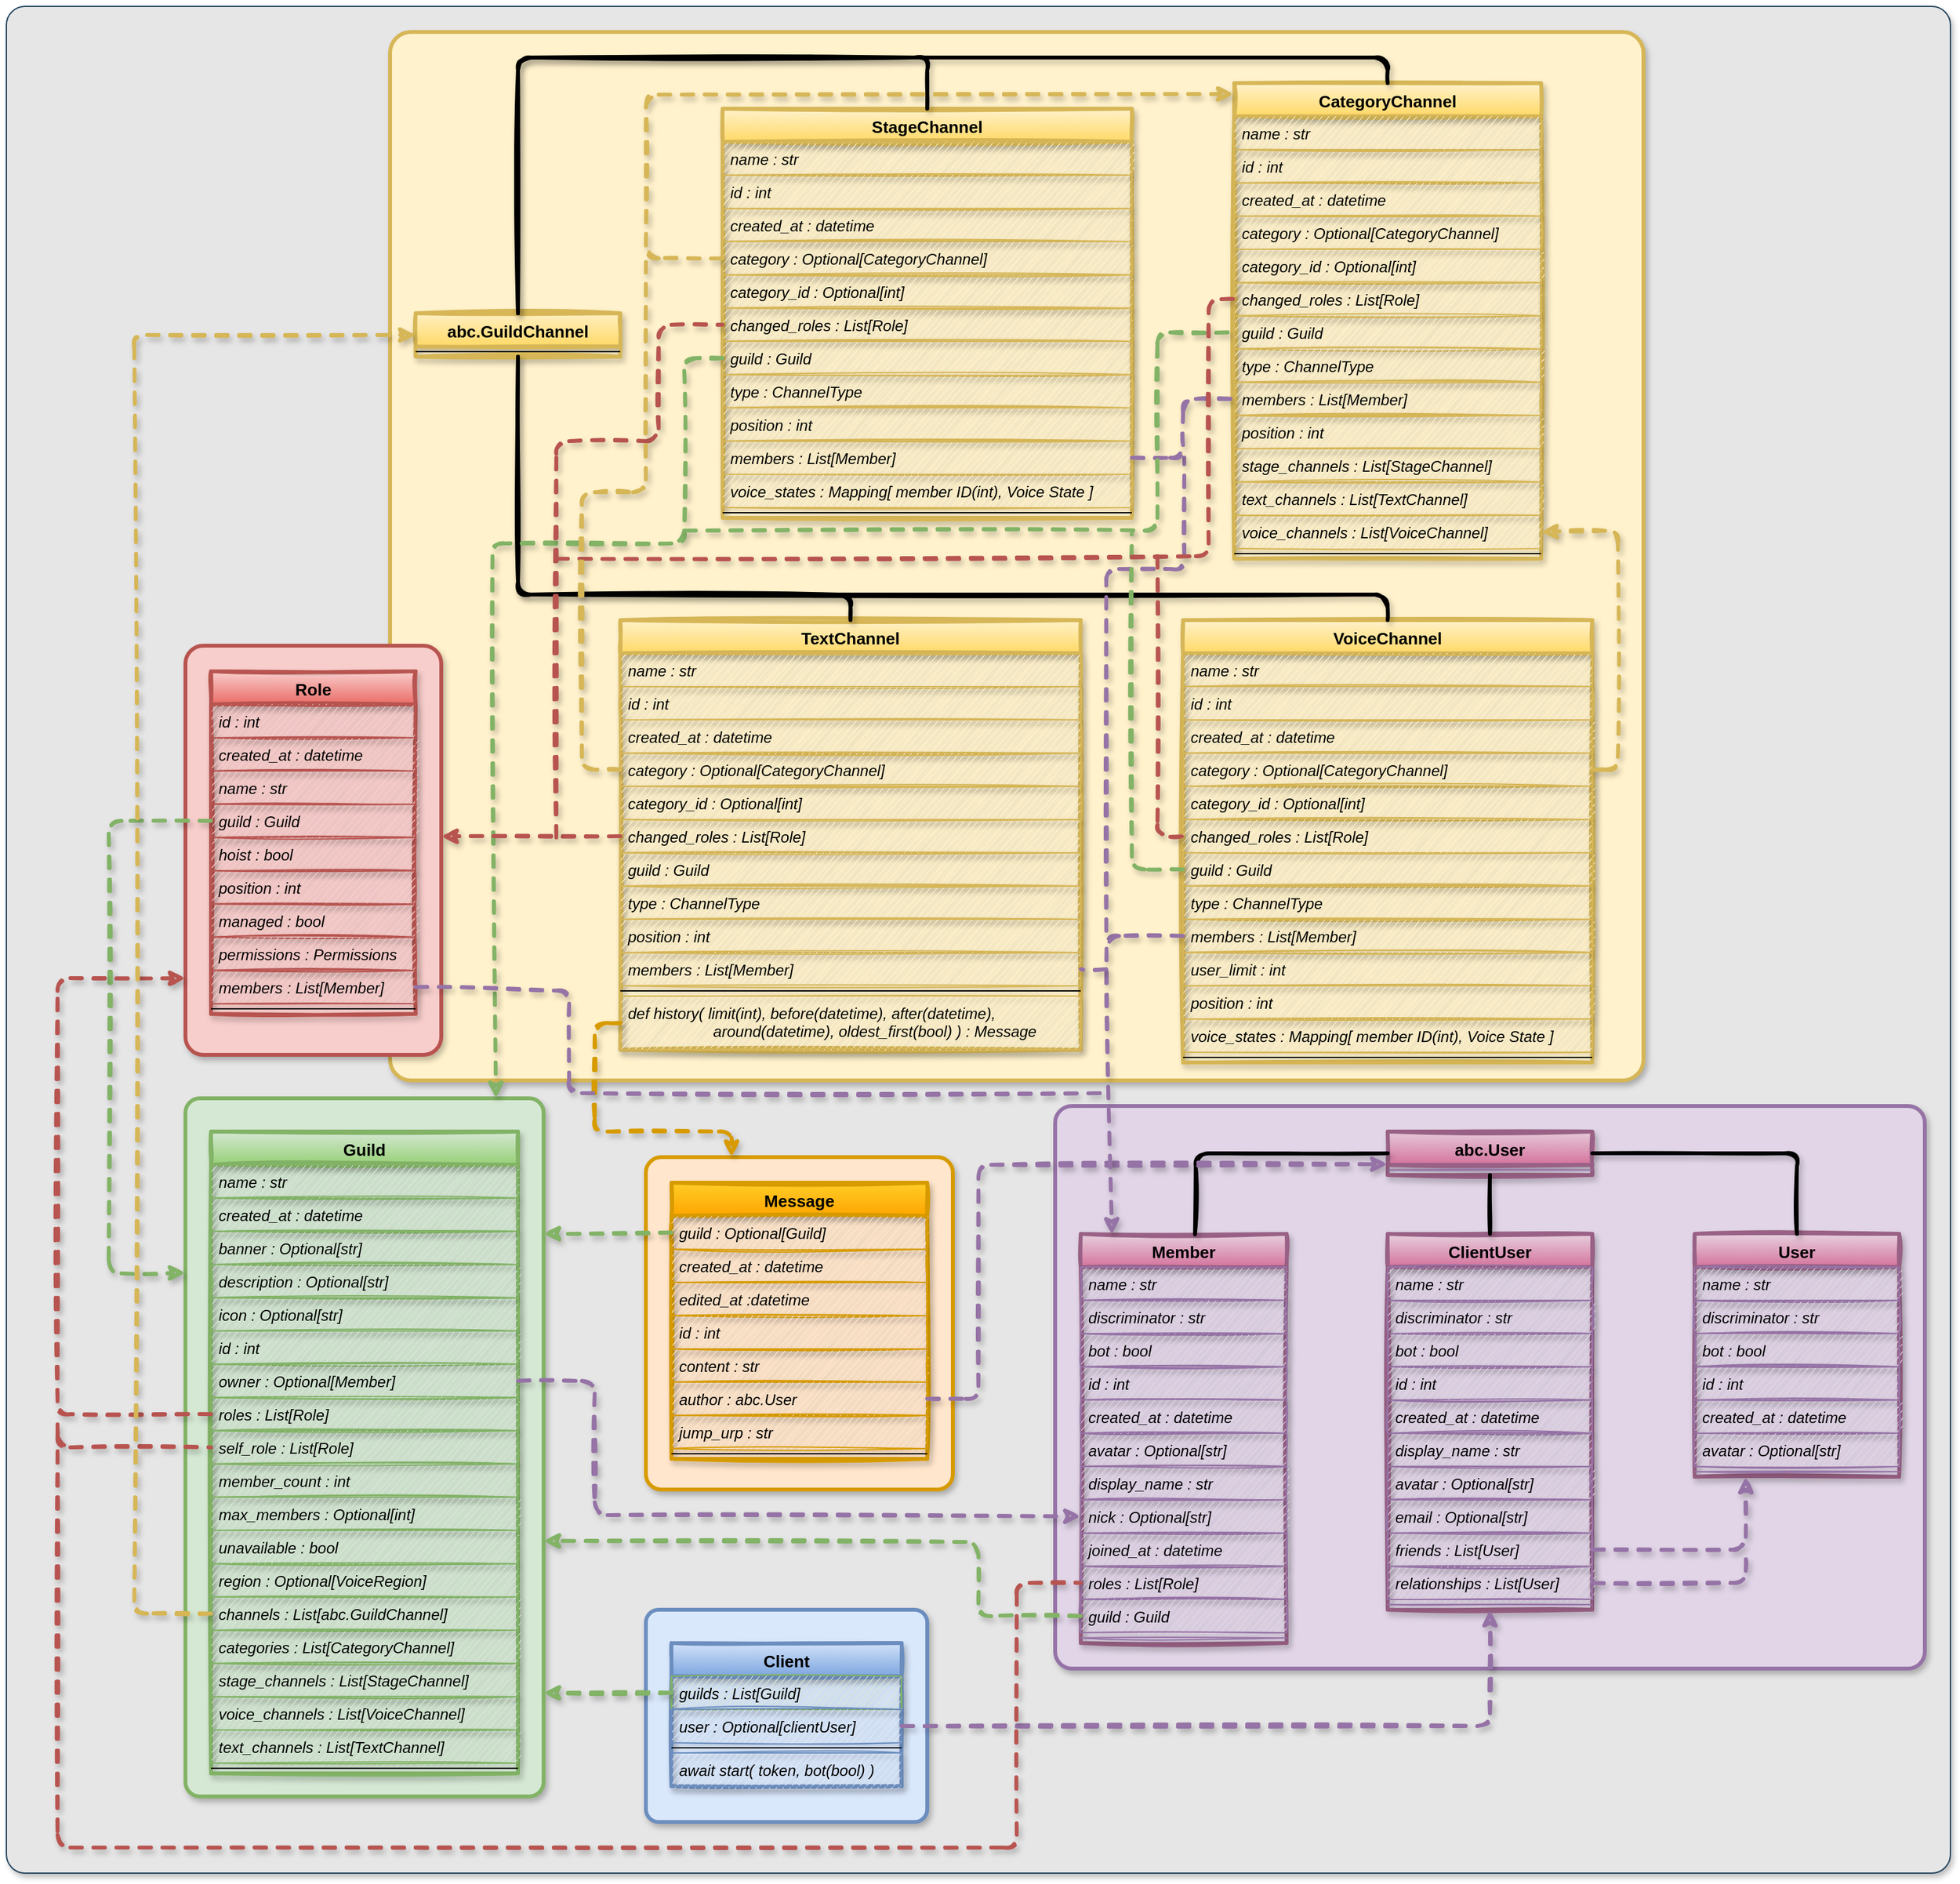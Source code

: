 <mxfile version="17.1.3" type="device"><diagram id="C5RBs43oDa-KdzZeNtuy" name="Page-1"><mxGraphModel dx="1778" dy="2122" grid="1" gridSize="10" guides="1" tooltips="1" connect="1" arrows="1" fold="1" page="1" pageScale="1" pageWidth="827" pageHeight="1169" math="0" shadow="0"><root><mxCell id="WIyWlLk6GJQsqaUBKTNV-0"/><mxCell id="WIyWlLk6GJQsqaUBKTNV-1" parent="WIyWlLk6GJQsqaUBKTNV-0"/><mxCell id="9KRVUgJTsXi1QN3mcgDT-409" value="" style="rounded=1;whiteSpace=wrap;html=1;shadow=1;glass=0;sketch=0;fontSize=13;strokeWidth=1;arcSize=1;fillColor=#E6E6E6;strokeColor=#23445d;" parent="WIyWlLk6GJQsqaUBKTNV-1" vertex="1"><mxGeometry x="240" y="-520" width="1520" height="1460" as="geometry"/></mxCell><mxCell id="9KRVUgJTsXi1QN3mcgDT-363" value="" style="rounded=1;whiteSpace=wrap;html=1;shadow=1;glass=0;sketch=0;fontSize=13;strokeWidth=3;fillColor=#d5e8d4;strokeColor=#82b366;arcSize=4;" parent="WIyWlLk6GJQsqaUBKTNV-1" vertex="1"><mxGeometry x="380" y="334" width="280" height="546" as="geometry"/></mxCell><mxCell id="9KRVUgJTsXi1QN3mcgDT-362" value="" style="rounded=1;whiteSpace=wrap;html=1;shadow=1;glass=0;sketch=0;fontSize=13;strokeWidth=3;arcSize=6;fillColor=#dae8fc;strokeColor=#6c8ebf;" parent="WIyWlLk6GJQsqaUBKTNV-1" vertex="1"><mxGeometry x="740" y="734" width="220" height="166" as="geometry"/></mxCell><mxCell id="9KRVUgJTsXi1QN3mcgDT-361" value="" style="rounded=1;whiteSpace=wrap;html=1;shadow=1;glass=0;sketch=0;fontSize=13;strokeWidth=3;fillColor=#ffe6cc;strokeColor=#d79b00;arcSize=5;" parent="WIyWlLk6GJQsqaUBKTNV-1" vertex="1"><mxGeometry x="740" y="380" width="240" height="260" as="geometry"/></mxCell><mxCell id="9KRVUgJTsXi1QN3mcgDT-251" value="" style="rounded=1;whiteSpace=wrap;html=1;shadow=1;glass=0;sketch=0;fontSize=13;strokeWidth=3;arcSize=2;fillColor=#fff2cc;strokeColor=#d6b656;" parent="WIyWlLk6GJQsqaUBKTNV-1" vertex="1"><mxGeometry x="540" y="-500" width="980" height="820" as="geometry"/></mxCell><mxCell id="9KRVUgJTsXi1QN3mcgDT-116" value="" style="rounded=1;whiteSpace=wrap;html=1;fontSize=13;strokeWidth=3;strokeColor=#9673a6;fillColor=#e1d5e7;sketch=0;shadow=1;glass=0;arcSize=3;" parent="WIyWlLk6GJQsqaUBKTNV-1" vertex="1"><mxGeometry x="1060" y="340" width="680" height="440" as="geometry"/></mxCell><mxCell id="9KRVUgJTsXi1QN3mcgDT-365" value="" style="rounded=1;whiteSpace=wrap;html=1;shadow=1;glass=0;sketch=0;fontSize=13;strokeWidth=3;fillColor=#f8cecc;strokeColor=#b85450;arcSize=7;" parent="WIyWlLk6GJQsqaUBKTNV-1" vertex="1"><mxGeometry x="380" y="-20" width="200" height="320" as="geometry"/></mxCell><mxCell id="9KRVUgJTsXi1QN3mcgDT-5" value="Client" style="swimlane;fontStyle=1;align=center;verticalAlign=top;childLayout=stackLayout;horizontal=1;startSize=26;horizontalStack=0;resizeParent=1;resizeParentMax=0;resizeLast=0;collapsible=1;marginBottom=0;strokeWidth=3;fontSize=13;shadow=1;sketch=1;swimlaneLine=1;fillColor=#dae8fc;strokeColor=#6c8ebf;gradientColor=#7ea6e0;" parent="WIyWlLk6GJQsqaUBKTNV-1" vertex="1"><mxGeometry x="760" y="760" width="180" height="112" as="geometry"/></mxCell><mxCell id="9KRVUgJTsXi1QN3mcgDT-6" value="guilds : List[Guild]" style="text;strokeColor=#82b366;fillColor=#d5e8d4;align=left;verticalAlign=top;spacingLeft=4;spacingRight=4;overflow=hidden;rotatable=0;points=[[0,0.5],[1,0.5]];portConstraint=eastwest;sketch=1;shadow=1;fontStyle=2;" parent="9KRVUgJTsXi1QN3mcgDT-5" vertex="1"><mxGeometry y="26" width="180" height="26" as="geometry"/></mxCell><mxCell id="9KRVUgJTsXi1QN3mcgDT-94" value="user : Optional[clientUser]" style="text;strokeColor=#6c8ebf;fillColor=#dae8fc;align=left;verticalAlign=top;spacingLeft=4;spacingRight=4;overflow=hidden;rotatable=0;points=[[0,0.5],[1,0.5]];portConstraint=eastwest;sketch=1;shadow=1;fontStyle=2;" parent="9KRVUgJTsXi1QN3mcgDT-5" vertex="1"><mxGeometry y="52" width="180" height="26" as="geometry"/></mxCell><mxCell id="9KRVUgJTsXi1QN3mcgDT-7" value="" style="line;strokeWidth=1;fillColor=none;align=left;verticalAlign=middle;spacingTop=-1;spacingLeft=3;spacingRight=3;rotatable=0;labelPosition=right;points=[];portConstraint=eastwest;" parent="9KRVUgJTsXi1QN3mcgDT-5" vertex="1"><mxGeometry y="78" width="180" height="8" as="geometry"/></mxCell><mxCell id="9KRVUgJTsXi1QN3mcgDT-8" value="await start( token, bot(bool) )" style="text;strokeColor=#6c8ebf;fillColor=#dae8fc;align=left;verticalAlign=top;spacingLeft=4;spacingRight=4;overflow=hidden;rotatable=0;points=[[0,0.5],[1,0.5]];portConstraint=eastwest;sketch=1;shadow=1;fontStyle=2;" parent="9KRVUgJTsXi1QN3mcgDT-5" vertex="1"><mxGeometry y="86" width="180" height="26" as="geometry"/></mxCell><mxCell id="9KRVUgJTsXi1QN3mcgDT-11" value="Guild" style="swimlane;fontStyle=1;align=center;verticalAlign=top;childLayout=stackLayout;horizontal=1;startSize=26;horizontalStack=0;resizeParent=1;resizeParentMax=0;resizeLast=0;collapsible=1;marginBottom=0;strokeWidth=3;fontSize=13;shadow=1;sketch=1;fillColor=#d5e8d4;gradientColor=#97d077;strokeColor=#82b366;" parent="WIyWlLk6GJQsqaUBKTNV-1" vertex="1"><mxGeometry x="400" y="360" width="240" height="502" as="geometry"/></mxCell><mxCell id="9KRVUgJTsXi1QN3mcgDT-130" value="name : str" style="text;strokeColor=#82b366;fillColor=#d5e8d4;align=left;verticalAlign=top;spacingLeft=4;spacingRight=4;overflow=hidden;rotatable=0;points=[[0,0.5],[1,0.5]];portConstraint=eastwest;fontStyle=2;sketch=1;shadow=1;" parent="9KRVUgJTsXi1QN3mcgDT-11" vertex="1"><mxGeometry y="26" width="240" height="26" as="geometry"/></mxCell><mxCell id="9KRVUgJTsXi1QN3mcgDT-120" value="created_at : datetime" style="text;strokeColor=#82b366;fillColor=#d5e8d4;align=left;verticalAlign=top;spacingLeft=4;spacingRight=4;overflow=hidden;rotatable=0;points=[[0,0.5],[1,0.5]];portConstraint=eastwest;fontStyle=2;sketch=1;shadow=1;" parent="9KRVUgJTsXi1QN3mcgDT-11" vertex="1"><mxGeometry y="52" width="240" height="26" as="geometry"/></mxCell><mxCell id="9KRVUgJTsXi1QN3mcgDT-121" value="banner : Optional[str]" style="text;strokeColor=#82b366;fillColor=#d5e8d4;align=left;verticalAlign=top;spacingLeft=4;spacingRight=4;overflow=hidden;rotatable=0;points=[[0,0.5],[1,0.5]];portConstraint=eastwest;fontStyle=2;sketch=1;shadow=1;" parent="9KRVUgJTsXi1QN3mcgDT-11" vertex="1"><mxGeometry y="78" width="240" height="26" as="geometry"/></mxCell><mxCell id="9KRVUgJTsXi1QN3mcgDT-122" value="description : Optional[str]" style="text;strokeColor=#82b366;fillColor=#d5e8d4;align=left;verticalAlign=top;spacingLeft=4;spacingRight=4;overflow=hidden;rotatable=0;points=[[0,0.5],[1,0.5]];portConstraint=eastwest;fontStyle=2;sketch=1;shadow=1;" parent="9KRVUgJTsXi1QN3mcgDT-11" vertex="1"><mxGeometry y="104" width="240" height="26" as="geometry"/></mxCell><mxCell id="9KRVUgJTsXi1QN3mcgDT-123" value="icon : Optional[str]" style="text;strokeColor=#82b366;fillColor=#d5e8d4;align=left;verticalAlign=top;spacingLeft=4;spacingRight=4;overflow=hidden;rotatable=0;points=[[0,0.5],[1,0.5]];portConstraint=eastwest;fontStyle=2;sketch=1;shadow=1;" parent="9KRVUgJTsXi1QN3mcgDT-11" vertex="1"><mxGeometry y="130" width="240" height="26" as="geometry"/></mxCell><mxCell id="9KRVUgJTsXi1QN3mcgDT-124" value="id : int" style="text;strokeColor=#82b366;fillColor=#d5e8d4;align=left;verticalAlign=top;spacingLeft=4;spacingRight=4;overflow=hidden;rotatable=0;points=[[0,0.5],[1,0.5]];portConstraint=eastwest;fontStyle=2;sketch=1;shadow=1;" parent="9KRVUgJTsXi1QN3mcgDT-11" vertex="1"><mxGeometry y="156" width="240" height="26" as="geometry"/></mxCell><mxCell id="9KRVUgJTsXi1QN3mcgDT-125" value="owner : Optional[Member]" style="text;strokeColor=#82b366;fillColor=#d5e8d4;align=left;verticalAlign=top;spacingLeft=4;spacingRight=4;overflow=hidden;rotatable=0;points=[[0,0.5],[1,0.5]];portConstraint=eastwest;fontStyle=2;sketch=1;shadow=1;" parent="9KRVUgJTsXi1QN3mcgDT-11" vertex="1"><mxGeometry y="182" width="240" height="26" as="geometry"/></mxCell><mxCell id="9KRVUgJTsXi1QN3mcgDT-126" value="roles : List[Role]" style="text;strokeColor=#82b366;fillColor=#d5e8d4;align=left;verticalAlign=top;spacingLeft=4;spacingRight=4;overflow=hidden;rotatable=0;points=[[0,0.5],[1,0.5]];portConstraint=eastwest;fontStyle=2;sketch=1;shadow=1;" parent="9KRVUgJTsXi1QN3mcgDT-11" vertex="1"><mxGeometry y="208" width="240" height="26" as="geometry"/></mxCell><mxCell id="9KRVUgJTsXi1QN3mcgDT-131" value="self_role : List[Role]" style="text;strokeColor=#82b366;fillColor=#d5e8d4;align=left;verticalAlign=top;spacingLeft=4;spacingRight=4;overflow=hidden;rotatable=0;points=[[0,0.5],[1,0.5]];portConstraint=eastwest;fontStyle=2;sketch=1;shadow=1;" parent="9KRVUgJTsXi1QN3mcgDT-11" vertex="1"><mxGeometry y="234" width="240" height="26" as="geometry"/></mxCell><mxCell id="9KRVUgJTsXi1QN3mcgDT-152" value="member_count : int" style="text;strokeColor=#82b366;fillColor=#d5e8d4;align=left;verticalAlign=top;spacingLeft=4;spacingRight=4;overflow=hidden;rotatable=0;points=[[0,0.5],[1,0.5]];portConstraint=eastwest;fontStyle=2;sketch=1;shadow=1;" parent="9KRVUgJTsXi1QN3mcgDT-11" vertex="1"><mxGeometry y="260" width="240" height="26" as="geometry"/></mxCell><mxCell id="9KRVUgJTsXi1QN3mcgDT-127" value="max_members : Optional[int]" style="text;strokeColor=#82b366;fillColor=#d5e8d4;align=left;verticalAlign=top;spacingLeft=4;spacingRight=4;overflow=hidden;rotatable=0;points=[[0,0.5],[1,0.5]];portConstraint=eastwest;fontStyle=2;sketch=1;shadow=1;" parent="9KRVUgJTsXi1QN3mcgDT-11" vertex="1"><mxGeometry y="286" width="240" height="26" as="geometry"/></mxCell><mxCell id="9KRVUgJTsXi1QN3mcgDT-128" value="unavailable : bool" style="text;strokeColor=#82b366;fillColor=#d5e8d4;align=left;verticalAlign=top;spacingLeft=4;spacingRight=4;overflow=hidden;rotatable=0;points=[[0,0.5],[1,0.5]];portConstraint=eastwest;fontStyle=2;sketch=1;shadow=1;" parent="9KRVUgJTsXi1QN3mcgDT-11" vertex="1"><mxGeometry y="312" width="240" height="26" as="geometry"/></mxCell><mxCell id="9KRVUgJTsXi1QN3mcgDT-129" value="region : Optional[VoiceRegion]" style="text;strokeColor=#82b366;fillColor=#d5e8d4;align=left;verticalAlign=top;spacingLeft=4;spacingRight=4;overflow=hidden;rotatable=0;points=[[0,0.5],[1,0.5]];portConstraint=eastwest;fontStyle=2;sketch=1;shadow=1;" parent="9KRVUgJTsXi1QN3mcgDT-11" vertex="1"><mxGeometry y="338" width="240" height="26" as="geometry"/></mxCell><mxCell id="9KRVUgJTsXi1QN3mcgDT-12" value="channels : List[abc.GuildChannel]" style="text;strokeColor=#82b366;fillColor=#d5e8d4;align=left;verticalAlign=top;spacingLeft=4;spacingRight=4;overflow=hidden;rotatable=0;points=[[0,0.5],[1,0.5]];portConstraint=eastwest;fontStyle=2;sketch=1;shadow=1;" parent="9KRVUgJTsXi1QN3mcgDT-11" vertex="1"><mxGeometry y="364" width="240" height="26" as="geometry"/></mxCell><mxCell id="9KRVUgJTsXi1QN3mcgDT-150" value="categories : List[CategoryChannel]" style="text;strokeColor=#82b366;fillColor=#d5e8d4;align=left;verticalAlign=top;spacingLeft=4;spacingRight=4;overflow=hidden;rotatable=0;points=[[0,0.5],[1,0.5]];portConstraint=eastwest;fontStyle=2;sketch=1;shadow=1;" parent="9KRVUgJTsXi1QN3mcgDT-11" vertex="1"><mxGeometry y="390" width="240" height="26" as="geometry"/></mxCell><mxCell id="9KRVUgJTsXi1QN3mcgDT-151" value="stage_channels : List[StageChannel]" style="text;strokeColor=#82b366;fillColor=#d5e8d4;align=left;verticalAlign=top;spacingLeft=4;spacingRight=4;overflow=hidden;rotatable=0;points=[[0,0.5],[1,0.5]];portConstraint=eastwest;fontStyle=2;sketch=1;shadow=1;" parent="9KRVUgJTsXi1QN3mcgDT-11" vertex="1"><mxGeometry y="416" width="240" height="26" as="geometry"/></mxCell><mxCell id="9KRVUgJTsXi1QN3mcgDT-133" value="voice_channels : List[VoiceChannel]" style="text;strokeColor=#82b366;fillColor=#d5e8d4;align=left;verticalAlign=top;spacingLeft=4;spacingRight=4;overflow=hidden;rotatable=0;points=[[0,0.5],[1,0.5]];portConstraint=eastwest;fontStyle=2;sketch=1;shadow=1;" parent="9KRVUgJTsXi1QN3mcgDT-11" vertex="1"><mxGeometry y="442" width="240" height="26" as="geometry"/></mxCell><mxCell id="9KRVUgJTsXi1QN3mcgDT-132" value="text_channels : List[TextChannel]" style="text;strokeColor=#82b366;fillColor=#d5e8d4;align=left;verticalAlign=top;spacingLeft=4;spacingRight=4;overflow=hidden;rotatable=0;points=[[0,0.5],[1,0.5]];portConstraint=eastwest;fontStyle=2;sketch=1;shadow=1;" parent="9KRVUgJTsXi1QN3mcgDT-11" vertex="1"><mxGeometry y="468" width="240" height="26" as="geometry"/></mxCell><mxCell id="9KRVUgJTsXi1QN3mcgDT-14" value="" style="line;strokeWidth=1;fillColor=none;align=left;verticalAlign=middle;spacingTop=-1;spacingLeft=3;spacingRight=3;rotatable=0;labelPosition=right;points=[];portConstraint=eastwest;" parent="9KRVUgJTsXi1QN3mcgDT-11" vertex="1"><mxGeometry y="494" width="240" height="8" as="geometry"/></mxCell><mxCell id="9KRVUgJTsXi1QN3mcgDT-17" value="TextChannel" style="swimlane;fontStyle=1;align=center;verticalAlign=top;childLayout=stackLayout;horizontal=1;startSize=26;horizontalStack=0;resizeParent=1;resizeParentMax=0;resizeLast=0;collapsible=1;marginBottom=0;strokeWidth=3;fontSize=13;shadow=1;sketch=1;fillColor=#fff2cc;strokeColor=#d6b656;glass=0;gradientColor=#ffd966;" parent="WIyWlLk6GJQsqaUBKTNV-1" vertex="1"><mxGeometry x="720" y="-40" width="360" height="336" as="geometry"/></mxCell><mxCell id="9KRVUgJTsXi1QN3mcgDT-18" value="name : str" style="text;strokeColor=#d6b656;fillColor=#fff2cc;align=left;verticalAlign=top;spacingLeft=4;spacingRight=4;overflow=hidden;rotatable=0;points=[[0,0.5],[1,0.5]];portConstraint=eastwest;sketch=1;shadow=1;fontStyle=2;" parent="9KRVUgJTsXi1QN3mcgDT-17" vertex="1"><mxGeometry y="26" width="360" height="26" as="geometry"/></mxCell><mxCell id="9KRVUgJTsXi1QN3mcgDT-19" value="id : int" style="text;strokeColor=#d6b656;fillColor=#fff2cc;align=left;verticalAlign=top;spacingLeft=4;spacingRight=4;overflow=hidden;rotatable=0;points=[[0,0.5],[1,0.5]];portConstraint=eastwest;sketch=1;shadow=1;fontStyle=2;" parent="9KRVUgJTsXi1QN3mcgDT-17" vertex="1"><mxGeometry y="52" width="360" height="26" as="geometry"/></mxCell><mxCell id="9KRVUgJTsXi1QN3mcgDT-349" value="created_at : datetime" style="text;strokeColor=#d6b656;fillColor=#fff2cc;align=left;verticalAlign=top;spacingLeft=4;spacingRight=4;overflow=hidden;rotatable=0;points=[[0,0.5],[1,0.5]];portConstraint=eastwest;sketch=1;shadow=1;fontStyle=2;" parent="9KRVUgJTsXi1QN3mcgDT-17" vertex="1"><mxGeometry y="78" width="360" height="26" as="geometry"/></mxCell><mxCell id="9KRVUgJTsXi1QN3mcgDT-181" value="category : Optional[CategoryChannel]" style="text;strokeColor=#d6b656;fillColor=#fff2cc;align=left;verticalAlign=top;spacingLeft=4;spacingRight=4;overflow=hidden;rotatable=0;points=[[0,0.5],[1,0.5]];portConstraint=eastwest;sketch=1;shadow=1;fontStyle=2;" parent="9KRVUgJTsXi1QN3mcgDT-17" vertex="1"><mxGeometry y="104" width="360" height="26" as="geometry"/></mxCell><mxCell id="9KRVUgJTsXi1QN3mcgDT-182" value="category_id : Optional[int]" style="text;strokeColor=#d6b656;fillColor=#fff2cc;align=left;verticalAlign=top;spacingLeft=4;spacingRight=4;overflow=hidden;rotatable=0;points=[[0,0.5],[1,0.5]];portConstraint=eastwest;sketch=1;shadow=1;fontStyle=2;" parent="9KRVUgJTsXi1QN3mcgDT-17" vertex="1"><mxGeometry y="130" width="360" height="26" as="geometry"/></mxCell><mxCell id="9KRVUgJTsXi1QN3mcgDT-202" value="changed_roles : List[Role]" style="text;strokeColor=#d6b656;fillColor=#fff2cc;align=left;verticalAlign=top;spacingLeft=4;spacingRight=4;overflow=hidden;rotatable=0;points=[[0,0.5],[1,0.5]];portConstraint=eastwest;sketch=1;shadow=1;fontStyle=2;" parent="9KRVUgJTsXi1QN3mcgDT-17" vertex="1"><mxGeometry y="156" width="360" height="26" as="geometry"/></mxCell><mxCell id="9KRVUgJTsXi1QN3mcgDT-23" value="guild : Guild" style="text;strokeColor=#d6b656;fillColor=#fff2cc;align=left;verticalAlign=top;spacingLeft=4;spacingRight=4;overflow=hidden;rotatable=0;points=[[0,0.5],[1,0.5]];portConstraint=eastwest;sketch=1;shadow=1;fontStyle=2;" parent="9KRVUgJTsXi1QN3mcgDT-17" vertex="1"><mxGeometry y="182" width="360" height="26" as="geometry"/></mxCell><mxCell id="9KRVUgJTsXi1QN3mcgDT-25" value="type : ChannelType" style="text;strokeColor=#d6b656;fillColor=#fff2cc;align=left;verticalAlign=top;spacingLeft=4;spacingRight=4;overflow=hidden;rotatable=0;points=[[0,0.5],[1,0.5]];portConstraint=eastwest;sketch=1;shadow=1;fontStyle=2;" parent="9KRVUgJTsXi1QN3mcgDT-17" vertex="1"><mxGeometry y="208" width="360" height="26" as="geometry"/></mxCell><mxCell id="9KRVUgJTsXi1QN3mcgDT-197" value="position : int" style="text;strokeColor=#d6b656;fillColor=#fff2cc;align=left;verticalAlign=top;spacingLeft=4;spacingRight=4;overflow=hidden;rotatable=0;points=[[0,0.5],[1,0.5]];portConstraint=eastwest;sketch=1;shadow=1;fontStyle=2;" parent="9KRVUgJTsXi1QN3mcgDT-17" vertex="1"><mxGeometry y="234" width="360" height="26" as="geometry"/></mxCell><mxCell id="9KRVUgJTsXi1QN3mcgDT-59" value="members : List[Member]" style="text;strokeColor=#d6b656;fillColor=#fff2cc;align=left;verticalAlign=top;spacingLeft=4;spacingRight=4;overflow=hidden;rotatable=0;points=[[0,0.5],[1,0.5]];portConstraint=eastwest;sketch=1;shadow=1;fontStyle=2;" parent="9KRVUgJTsXi1QN3mcgDT-17" vertex="1"><mxGeometry y="260" width="360" height="26" as="geometry"/></mxCell><mxCell id="9KRVUgJTsXi1QN3mcgDT-20" value="" style="line;strokeWidth=1;fillColor=none;align=left;verticalAlign=middle;spacingTop=-1;spacingLeft=3;spacingRight=3;rotatable=0;labelPosition=right;points=[];portConstraint=eastwest;" parent="9KRVUgJTsXi1QN3mcgDT-17" vertex="1"><mxGeometry y="286" width="360" height="8" as="geometry"/></mxCell><mxCell id="9KRVUgJTsXi1QN3mcgDT-21" value="def history( limit(int), before(datetime), after(datetime), &#10;                    around(datetime), oldest_first(bool) ) : Message" style="text;strokeColor=#d6b656;fillColor=#fff2cc;align=left;verticalAlign=top;spacingLeft=4;spacingRight=4;overflow=hidden;rotatable=0;points=[[0,0.5],[1,0.5]];portConstraint=eastwest;sketch=1;shadow=1;fontStyle=2;" parent="9KRVUgJTsXi1QN3mcgDT-17" vertex="1"><mxGeometry y="294" width="360" height="42" as="geometry"/></mxCell><mxCell id="9KRVUgJTsXi1QN3mcgDT-26" value="Message" style="swimlane;fontStyle=1;align=center;verticalAlign=top;childLayout=stackLayout;horizontal=1;startSize=26;horizontalStack=0;resizeParent=1;resizeParentMax=0;resizeLast=0;collapsible=1;marginBottom=0;strokeWidth=3;fontSize=13;rounded=0;shadow=1;sketch=1;fillColor=#ffcd28;gradientColor=#ffa500;strokeColor=#d79b00;" parent="WIyWlLk6GJQsqaUBKTNV-1" vertex="1"><mxGeometry x="760" y="400" width="200" height="216" as="geometry"/></mxCell><mxCell id="9KRVUgJTsXi1QN3mcgDT-28" value="guild : Optional[Guild]" style="text;strokeColor=#d79b00;fillColor=#ffe6cc;align=left;verticalAlign=top;spacingLeft=4;spacingRight=4;overflow=hidden;rotatable=0;points=[[0,0.5],[1,0.5]];portConstraint=eastwest;fontStyle=2;sketch=1;shadow=1;" parent="9KRVUgJTsXi1QN3mcgDT-26" vertex="1"><mxGeometry y="26" width="200" height="26" as="geometry"/></mxCell><mxCell id="9KRVUgJTsXi1QN3mcgDT-39" value="created_at : datetime" style="text;strokeColor=#d79b00;fillColor=#ffe6cc;align=left;verticalAlign=top;spacingLeft=4;spacingRight=4;overflow=hidden;rotatable=0;points=[[0,0.5],[1,0.5]];portConstraint=eastwest;fontStyle=2;sketch=1;shadow=1;" parent="9KRVUgJTsXi1QN3mcgDT-26" vertex="1"><mxGeometry y="52" width="200" height="26" as="geometry"/></mxCell><mxCell id="9KRVUgJTsXi1QN3mcgDT-40" value="edited_at :datetime" style="text;strokeColor=#d79b00;fillColor=#ffe6cc;align=left;verticalAlign=top;spacingLeft=4;spacingRight=4;overflow=hidden;rotatable=0;points=[[0,0.5],[1,0.5]];portConstraint=eastwest;fontStyle=2;sketch=1;shadow=1;" parent="9KRVUgJTsXi1QN3mcgDT-26" vertex="1"><mxGeometry y="78" width="200" height="26" as="geometry"/></mxCell><mxCell id="9KRVUgJTsXi1QN3mcgDT-38" value="id : int" style="text;strokeColor=#d79b00;fillColor=#ffe6cc;align=left;verticalAlign=top;spacingLeft=4;spacingRight=4;overflow=hidden;rotatable=0;points=[[0,0.5],[1,0.5]];portConstraint=eastwest;fontStyle=2;sketch=1;shadow=1;" parent="9KRVUgJTsXi1QN3mcgDT-26" vertex="1"><mxGeometry y="104" width="200" height="26" as="geometry"/></mxCell><mxCell id="9KRVUgJTsXi1QN3mcgDT-36" value="content : str" style="text;strokeColor=#d79b00;fillColor=#ffe6cc;align=left;verticalAlign=top;spacingLeft=4;spacingRight=4;overflow=hidden;rotatable=0;points=[[0,0.5],[1,0.5]];portConstraint=eastwest;fontStyle=2;sketch=1;shadow=1;" parent="9KRVUgJTsXi1QN3mcgDT-26" vertex="1"><mxGeometry y="130" width="200" height="26" as="geometry"/></mxCell><mxCell id="9KRVUgJTsXi1QN3mcgDT-37" value="author : abc.User" style="text;strokeColor=#d79b00;fillColor=#ffe6cc;align=left;verticalAlign=top;spacingLeft=4;spacingRight=4;overflow=hidden;rotatable=0;points=[[0,0.5],[1,0.5]];portConstraint=eastwest;fontStyle=2;sketch=1;shadow=1;" parent="9KRVUgJTsXi1QN3mcgDT-26" vertex="1"><mxGeometry y="156" width="200" height="26" as="geometry"/></mxCell><mxCell id="9KRVUgJTsXi1QN3mcgDT-41" value="jump_urp : str" style="text;strokeColor=#d79b00;fillColor=#ffe6cc;align=left;verticalAlign=top;spacingLeft=4;spacingRight=4;overflow=hidden;rotatable=0;points=[[0,0.5],[1,0.5]];portConstraint=eastwest;fontStyle=2;sketch=1;shadow=1;" parent="9KRVUgJTsXi1QN3mcgDT-26" vertex="1"><mxGeometry y="182" width="200" height="26" as="geometry"/></mxCell><mxCell id="9KRVUgJTsXi1QN3mcgDT-29" value="" style="line;strokeWidth=1;fillColor=none;align=left;verticalAlign=middle;spacingTop=-1;spacingLeft=3;spacingRight=3;rotatable=0;labelPosition=right;points=[];portConstraint=eastwest;" parent="9KRVUgJTsXi1QN3mcgDT-26" vertex="1"><mxGeometry y="208" width="200" height="8" as="geometry"/></mxCell><mxCell id="9KRVUgJTsXi1QN3mcgDT-43" value="User" style="swimlane;fontStyle=1;align=center;verticalAlign=top;childLayout=stackLayout;horizontal=1;startSize=26;horizontalStack=0;resizeParent=1;resizeParentMax=0;resizeLast=0;collapsible=1;marginBottom=0;fontSize=13;strokeWidth=3;fillColor=#e6d0de;strokeColor=#996185;sketch=1;gradientColor=#d5739d;shadow=1;" parent="WIyWlLk6GJQsqaUBKTNV-1" vertex="1"><mxGeometry x="1560" y="440" width="160" height="190" as="geometry"><mxRectangle x="1560" y="440" width="60" height="26" as="alternateBounds"/></mxGeometry></mxCell><mxCell id="9KRVUgJTsXi1QN3mcgDT-44" value="name : str" style="text;strokeColor=#9673a6;fillColor=#e1d5e7;align=left;verticalAlign=top;spacingLeft=4;spacingRight=4;overflow=hidden;rotatable=0;points=[[0,0.5],[1,0.5]];portConstraint=eastwest;strokeWidth=1;sketch=1;shadow=1;fontStyle=2" parent="9KRVUgJTsXi1QN3mcgDT-43" vertex="1"><mxGeometry y="26" width="160" height="26" as="geometry"/></mxCell><mxCell id="9KRVUgJTsXi1QN3mcgDT-45" value="discriminator : str" style="text;strokeColor=#9673a6;fillColor=#e1d5e7;align=left;verticalAlign=top;spacingLeft=4;spacingRight=4;overflow=hidden;rotatable=0;points=[[0,0.5],[1,0.5]];portConstraint=eastwest;strokeWidth=1;sketch=1;shadow=1;fontStyle=2" parent="9KRVUgJTsXi1QN3mcgDT-43" vertex="1"><mxGeometry y="52" width="160" height="26" as="geometry"/></mxCell><mxCell id="9KRVUgJTsXi1QN3mcgDT-46" value="bot : bool" style="text;strokeColor=#9673a6;fillColor=#e1d5e7;align=left;verticalAlign=top;spacingLeft=4;spacingRight=4;overflow=hidden;rotatable=0;points=[[0,0.5],[1,0.5]];portConstraint=eastwest;strokeWidth=1;sketch=1;shadow=1;fontStyle=2" parent="9KRVUgJTsXi1QN3mcgDT-43" vertex="1"><mxGeometry y="78" width="160" height="26" as="geometry"/></mxCell><mxCell id="9KRVUgJTsXi1QN3mcgDT-47" value="id : int" style="text;strokeColor=#9673a6;fillColor=#e1d5e7;align=left;verticalAlign=top;spacingLeft=4;spacingRight=4;overflow=hidden;rotatable=0;points=[[0,0.5],[1,0.5]];portConstraint=eastwest;strokeWidth=1;sketch=1;shadow=1;fontStyle=2" parent="9KRVUgJTsXi1QN3mcgDT-43" vertex="1"><mxGeometry y="104" width="160" height="26" as="geometry"/></mxCell><mxCell id="9KRVUgJTsXi1QN3mcgDT-99" value="created_at : datetime" style="text;strokeColor=#9673a6;fillColor=#e1d5e7;align=left;verticalAlign=top;spacingLeft=4;spacingRight=4;overflow=hidden;rotatable=0;points=[[0,0.5],[1,0.5]];portConstraint=eastwest;strokeWidth=1;sketch=1;shadow=1;fontStyle=2" parent="9KRVUgJTsXi1QN3mcgDT-43" vertex="1"><mxGeometry y="130" width="160" height="26" as="geometry"/></mxCell><mxCell id="9KRVUgJTsXi1QN3mcgDT-100" value="avatar : Optional[str]" style="text;strokeColor=#9673a6;fillColor=#e1d5e7;align=left;verticalAlign=top;spacingLeft=4;spacingRight=4;overflow=hidden;rotatable=0;points=[[0,0.5],[1,0.5]];portConstraint=eastwest;strokeWidth=1;sketch=1;shadow=1;fontStyle=2" parent="9KRVUgJTsXi1QN3mcgDT-43" vertex="1"><mxGeometry y="156" width="160" height="26" as="geometry"/></mxCell><mxCell id="9KRVUgJTsXi1QN3mcgDT-51" value="" style="line;strokeWidth=1;fillColor=#e1d5e7;align=left;verticalAlign=middle;spacingTop=-1;spacingLeft=3;spacingRight=3;rotatable=0;labelPosition=right;points=[];portConstraint=eastwest;strokeColor=#9673a6;sketch=1;shadow=1;" parent="9KRVUgJTsXi1QN3mcgDT-43" vertex="1"><mxGeometry y="182" width="160" height="8" as="geometry"/></mxCell><mxCell id="9KRVUgJTsXi1QN3mcgDT-65" value="abc.GuildChannel" style="swimlane;fontStyle=1;align=center;verticalAlign=top;childLayout=stackLayout;horizontal=1;startSize=26;horizontalStack=0;resizeParent=1;resizeParentMax=0;resizeLast=0;collapsible=1;marginBottom=0;strokeWidth=3;fontSize=13;shadow=1;sketch=1;fillColor=#fff2cc;strokeColor=#d6b656;glass=0;gradientColor=#ffd966;" parent="WIyWlLk6GJQsqaUBKTNV-1" vertex="1"><mxGeometry x="560" y="-280" width="160" height="34" as="geometry"/></mxCell><mxCell id="9KRVUgJTsXi1QN3mcgDT-67" value="" style="line;strokeWidth=1;fillColor=none;align=left;verticalAlign=middle;spacingTop=-1;spacingLeft=3;spacingRight=3;rotatable=0;labelPosition=right;points=[];portConstraint=eastwest;" parent="9KRVUgJTsXi1QN3mcgDT-65" vertex="1"><mxGeometry y="26" width="160" height="8" as="geometry"/></mxCell><mxCell id="9KRVUgJTsXi1QN3mcgDT-71" value="abc.User" style="swimlane;fontStyle=1;align=center;verticalAlign=top;childLayout=stackLayout;horizontal=1;startSize=26;horizontalStack=0;resizeParent=1;resizeParentMax=0;resizeLast=0;collapsible=1;marginBottom=0;fontSize=13;strokeWidth=3;fillColor=#e6d0de;strokeColor=#996185;sketch=1;gradientColor=#d5739d;shadow=1;" parent="WIyWlLk6GJQsqaUBKTNV-1" vertex="1"><mxGeometry x="1320" y="360" width="160" height="34" as="geometry"/></mxCell><mxCell id="9KRVUgJTsXi1QN3mcgDT-72" value="" style="line;strokeWidth=1;fillColor=#e1d5e7;align=left;verticalAlign=middle;spacingTop=-1;spacingLeft=3;spacingRight=3;rotatable=0;labelPosition=right;points=[];portConstraint=eastwest;strokeColor=#9673a6;sketch=1;shadow=1;" parent="9KRVUgJTsXi1QN3mcgDT-71" vertex="1"><mxGeometry y="26" width="160" height="8" as="geometry"/></mxCell><mxCell id="9KRVUgJTsXi1QN3mcgDT-73" value="ClientUser" style="swimlane;fontStyle=1;align=center;verticalAlign=top;childLayout=stackLayout;horizontal=1;startSize=26;horizontalStack=0;resizeParent=1;resizeParentMax=0;resizeLast=0;collapsible=1;marginBottom=0;fontSize=13;strokeWidth=3;fillColor=#e6d0de;strokeColor=#996185;sketch=1;gradientColor=#d5739d;shadow=1;" parent="WIyWlLk6GJQsqaUBKTNV-1" vertex="1"><mxGeometry x="1320" y="440" width="160" height="294" as="geometry"/></mxCell><mxCell id="9KRVUgJTsXi1QN3mcgDT-74" value="name : str" style="text;strokeColor=#9673a6;fillColor=#e1d5e7;align=left;verticalAlign=top;spacingLeft=4;spacingRight=4;overflow=hidden;rotatable=0;points=[[0,0.5],[1,0.5]];portConstraint=eastwest;strokeWidth=1;sketch=1;shadow=1;fontStyle=2" parent="9KRVUgJTsXi1QN3mcgDT-73" vertex="1"><mxGeometry y="26" width="160" height="26" as="geometry"/></mxCell><mxCell id="9KRVUgJTsXi1QN3mcgDT-75" value="discriminator : str" style="text;strokeColor=#9673a6;fillColor=#e1d5e7;align=left;verticalAlign=top;spacingLeft=4;spacingRight=4;overflow=hidden;rotatable=0;points=[[0,0.5],[1,0.5]];portConstraint=eastwest;strokeWidth=1;sketch=1;shadow=1;fontStyle=2" parent="9KRVUgJTsXi1QN3mcgDT-73" vertex="1"><mxGeometry y="52" width="160" height="26" as="geometry"/></mxCell><mxCell id="9KRVUgJTsXi1QN3mcgDT-76" value="bot : bool" style="text;strokeColor=#9673a6;fillColor=#e1d5e7;align=left;verticalAlign=top;spacingLeft=4;spacingRight=4;overflow=hidden;rotatable=0;points=[[0,0.5],[1,0.5]];portConstraint=eastwest;strokeWidth=1;sketch=1;shadow=1;fontStyle=2" parent="9KRVUgJTsXi1QN3mcgDT-73" vertex="1"><mxGeometry y="78" width="160" height="26" as="geometry"/></mxCell><mxCell id="9KRVUgJTsXi1QN3mcgDT-77" value="id : int" style="text;strokeColor=#9673a6;fillColor=#e1d5e7;align=left;verticalAlign=top;spacingLeft=4;spacingRight=4;overflow=hidden;rotatable=0;points=[[0,0.5],[1,0.5]];portConstraint=eastwest;strokeWidth=1;sketch=1;shadow=1;fontStyle=2" parent="9KRVUgJTsXi1QN3mcgDT-73" vertex="1"><mxGeometry y="104" width="160" height="26" as="geometry"/></mxCell><mxCell id="9KRVUgJTsXi1QN3mcgDT-95" value="created_at : datetime" style="text;strokeColor=#9673a6;fillColor=#e1d5e7;align=left;verticalAlign=top;spacingLeft=4;spacingRight=4;overflow=hidden;rotatable=0;points=[[0,0.5],[1,0.5]];portConstraint=eastwest;strokeWidth=1;sketch=1;shadow=1;fontStyle=2" parent="9KRVUgJTsXi1QN3mcgDT-73" vertex="1"><mxGeometry y="130" width="160" height="26" as="geometry"/></mxCell><mxCell id="9KRVUgJTsXi1QN3mcgDT-109" value="display_name : str" style="text;strokeColor=#9673a6;fillColor=#e1d5e7;align=left;verticalAlign=top;spacingLeft=4;spacingRight=4;overflow=hidden;rotatable=0;points=[[0,0.5],[1,0.5]];portConstraint=eastwest;strokeWidth=1;sketch=1;shadow=1;fontStyle=2" parent="9KRVUgJTsXi1QN3mcgDT-73" vertex="1"><mxGeometry y="156" width="160" height="26" as="geometry"/></mxCell><mxCell id="9KRVUgJTsXi1QN3mcgDT-96" value="avatar : Optional[str]" style="text;strokeColor=#9673a6;fillColor=#e1d5e7;align=left;verticalAlign=top;spacingLeft=4;spacingRight=4;overflow=hidden;rotatable=0;points=[[0,0.5],[1,0.5]];portConstraint=eastwest;strokeWidth=1;sketch=1;shadow=1;fontStyle=2" parent="9KRVUgJTsXi1QN3mcgDT-73" vertex="1"><mxGeometry y="182" width="160" height="26" as="geometry"/></mxCell><mxCell id="9KRVUgJTsXi1QN3mcgDT-107" value="email : Optional[str]" style="text;strokeColor=#9673a6;fillColor=#e1d5e7;align=left;verticalAlign=top;spacingLeft=4;spacingRight=4;overflow=hidden;rotatable=0;points=[[0,0.5],[1,0.5]];portConstraint=eastwest;strokeWidth=1;sketch=1;shadow=1;fontStyle=2" parent="9KRVUgJTsXi1QN3mcgDT-73" vertex="1"><mxGeometry y="208" width="160" height="26" as="geometry"/></mxCell><mxCell id="9KRVUgJTsXi1QN3mcgDT-108" value="friends : List[User]" style="text;strokeColor=#9673a6;fillColor=#e1d5e7;align=left;verticalAlign=top;spacingLeft=4;spacingRight=4;overflow=hidden;rotatable=0;points=[[0,0.5],[1,0.5]];portConstraint=eastwest;strokeWidth=1;sketch=1;shadow=1;fontStyle=2" parent="9KRVUgJTsXi1QN3mcgDT-73" vertex="1"><mxGeometry y="234" width="160" height="26" as="geometry"/></mxCell><mxCell id="9KRVUgJTsXi1QN3mcgDT-106" value="relationships : List[User]" style="text;strokeColor=#9673a6;fillColor=#e1d5e7;align=left;verticalAlign=top;spacingLeft=4;spacingRight=4;overflow=hidden;rotatable=0;points=[[0,0.5],[1,0.5]];portConstraint=eastwest;strokeWidth=1;sketch=1;shadow=1;fontStyle=2" parent="9KRVUgJTsXi1QN3mcgDT-73" vertex="1"><mxGeometry y="260" width="160" height="26" as="geometry"/></mxCell><mxCell id="9KRVUgJTsXi1QN3mcgDT-81" value="" style="line;strokeWidth=1;fillColor=#e1d5e7;align=left;verticalAlign=middle;spacingTop=-1;spacingLeft=3;spacingRight=3;rotatable=0;labelPosition=right;points=[];portConstraint=eastwest;strokeColor=#9673a6;sketch=1;shadow=1;" parent="9KRVUgJTsXi1QN3mcgDT-73" vertex="1"><mxGeometry y="286" width="160" height="8" as="geometry"/></mxCell><mxCell id="9KRVUgJTsXi1QN3mcgDT-83" value="Member" style="swimlane;fontStyle=1;align=center;verticalAlign=top;childLayout=stackLayout;horizontal=1;startSize=26;horizontalStack=0;resizeParent=1;resizeParentMax=0;resizeLast=0;collapsible=1;marginBottom=0;fontSize=13;strokeWidth=3;fillColor=#e6d0de;strokeColor=#996185;sketch=1;swimlaneLine=1;glass=0;rounded=0;shadow=1;gradientColor=#d5739d;" parent="WIyWlLk6GJQsqaUBKTNV-1" vertex="1"><mxGeometry x="1080" y="440" width="161" height="320" as="geometry"/></mxCell><mxCell id="9KRVUgJTsXi1QN3mcgDT-84" value="name : str" style="text;strokeColor=#9673a6;fillColor=#e1d5e7;align=left;verticalAlign=top;spacingLeft=4;spacingRight=4;overflow=hidden;rotatable=0;points=[[0,0.5],[1,0.5]];portConstraint=eastwest;strokeWidth=1;sketch=1;shadow=1;fontStyle=2" parent="9KRVUgJTsXi1QN3mcgDT-83" vertex="1"><mxGeometry y="26" width="161" height="26" as="geometry"/></mxCell><mxCell id="9KRVUgJTsXi1QN3mcgDT-85" value="discriminator : str" style="text;strokeColor=#9673a6;fillColor=#e1d5e7;align=left;verticalAlign=top;spacingLeft=4;spacingRight=4;overflow=hidden;rotatable=0;points=[[0,0.5],[1,0.5]];portConstraint=eastwest;strokeWidth=1;sketch=1;shadow=1;fontStyle=2" parent="9KRVUgJTsXi1QN3mcgDT-83" vertex="1"><mxGeometry y="52" width="161" height="26" as="geometry"/></mxCell><mxCell id="9KRVUgJTsXi1QN3mcgDT-86" value="bot : bool" style="text;strokeColor=#9673a6;fillColor=#e1d5e7;align=left;verticalAlign=top;spacingLeft=4;spacingRight=4;overflow=hidden;rotatable=0;points=[[0,0.5],[1,0.5]];portConstraint=eastwest;strokeWidth=1;sketch=1;shadow=1;fontStyle=2" parent="9KRVUgJTsXi1QN3mcgDT-83" vertex="1"><mxGeometry y="78" width="161" height="26" as="geometry"/></mxCell><mxCell id="9KRVUgJTsXi1QN3mcgDT-87" value="id : int" style="text;strokeColor=#9673a6;fillColor=#e1d5e7;align=left;verticalAlign=top;spacingLeft=4;spacingRight=4;overflow=hidden;rotatable=0;points=[[0,0.5],[1,0.5]];portConstraint=eastwest;strokeWidth=1;sketch=1;shadow=1;fontStyle=2" parent="9KRVUgJTsXi1QN3mcgDT-83" vertex="1"><mxGeometry y="104" width="161" height="26" as="geometry"/></mxCell><mxCell id="9KRVUgJTsXi1QN3mcgDT-97" value="created_at : datetime" style="text;strokeColor=#9673a6;fillColor=#e1d5e7;align=left;verticalAlign=top;spacingLeft=4;spacingRight=4;overflow=hidden;rotatable=0;points=[[0,0.5],[1,0.5]];portConstraint=eastwest;strokeWidth=1;sketch=1;shadow=1;fontStyle=2" parent="9KRVUgJTsXi1QN3mcgDT-83" vertex="1"><mxGeometry y="130" width="161" height="26" as="geometry"/></mxCell><mxCell id="9KRVUgJTsXi1QN3mcgDT-98" value="avatar : Optional[str]" style="text;strokeColor=#9673a6;fillColor=#e1d5e7;align=left;verticalAlign=top;spacingLeft=4;spacingRight=4;overflow=hidden;rotatable=0;points=[[0,0.5],[1,0.5]];portConstraint=eastwest;strokeWidth=1;sketch=1;shadow=1;fontStyle=2" parent="9KRVUgJTsXi1QN3mcgDT-83" vertex="1"><mxGeometry y="156" width="161" height="26" as="geometry"/></mxCell><mxCell id="9KRVUgJTsXi1QN3mcgDT-101" value="display_name : str" style="text;strokeColor=#9673a6;fillColor=#e1d5e7;align=left;verticalAlign=top;spacingLeft=4;spacingRight=4;overflow=hidden;rotatable=0;points=[[0,0.5],[1,0.5]];portConstraint=eastwest;strokeWidth=1;sketch=1;shadow=1;fontStyle=2" parent="9KRVUgJTsXi1QN3mcgDT-83" vertex="1"><mxGeometry y="182" width="161" height="26" as="geometry"/></mxCell><mxCell id="9KRVUgJTsXi1QN3mcgDT-103" value="nick : Optional[str]" style="text;strokeColor=#9673a6;fillColor=#e1d5e7;align=left;verticalAlign=top;spacingLeft=4;spacingRight=4;overflow=hidden;rotatable=0;points=[[0,0.5],[1,0.5]];portConstraint=eastwest;strokeWidth=1;sketch=1;shadow=1;fontStyle=2" parent="9KRVUgJTsXi1QN3mcgDT-83" vertex="1"><mxGeometry y="208" width="161" height="26" as="geometry"/></mxCell><mxCell id="9KRVUgJTsXi1QN3mcgDT-102" value="joined_at : datetime" style="text;strokeColor=#9673a6;fillColor=#e1d5e7;align=left;verticalAlign=top;spacingLeft=4;spacingRight=4;overflow=hidden;rotatable=0;points=[[0,0.5],[1,0.5]];portConstraint=eastwest;strokeWidth=1;sketch=1;shadow=1;fontStyle=2" parent="9KRVUgJTsXi1QN3mcgDT-83" vertex="1"><mxGeometry y="234" width="161" height="26" as="geometry"/></mxCell><mxCell id="9KRVUgJTsXi1QN3mcgDT-105" value="roles : List[Role]" style="text;strokeColor=#9673a6;fillColor=#e1d5e7;align=left;verticalAlign=top;spacingLeft=4;spacingRight=4;overflow=hidden;rotatable=0;points=[[0,0.5],[1,0.5]];portConstraint=eastwest;strokeWidth=1;sketch=1;shadow=1;fontStyle=2" parent="9KRVUgJTsXi1QN3mcgDT-83" vertex="1"><mxGeometry y="260" width="161" height="26" as="geometry"/></mxCell><mxCell id="9KRVUgJTsXi1QN3mcgDT-104" value="guild : Guild" style="text;strokeColor=#9673a6;fillColor=#e1d5e7;align=left;verticalAlign=top;spacingLeft=4;spacingRight=4;overflow=hidden;rotatable=0;points=[[0,0.5],[1,0.5]];portConstraint=eastwest;strokeWidth=1;sketch=1;shadow=1;fontStyle=2" parent="9KRVUgJTsXi1QN3mcgDT-83" vertex="1"><mxGeometry y="286" width="161" height="26" as="geometry"/></mxCell><mxCell id="9KRVUgJTsXi1QN3mcgDT-91" value="" style="line;strokeWidth=1;fillColor=#e1d5e7;align=left;verticalAlign=middle;spacingTop=-1;spacingLeft=3;spacingRight=3;rotatable=0;labelPosition=right;points=[];portConstraint=eastwest;strokeColor=#9673a6;sketch=1;shadow=1;" parent="9KRVUgJTsXi1QN3mcgDT-83" vertex="1"><mxGeometry y="312" width="161" height="8" as="geometry"/></mxCell><mxCell id="9KRVUgJTsXi1QN3mcgDT-111" value="" style="endArrow=none;html=1;entryX=0.5;entryY=1;entryDx=0;entryDy=0;exitX=0.5;exitY=0;exitDx=0;exitDy=0;strokeWidth=3;fillColor=#e1d5e7;strokeColor=#000000;sketch=1;shadow=1;rounded=1;" parent="WIyWlLk6GJQsqaUBKTNV-1" source="9KRVUgJTsXi1QN3mcgDT-73" target="9KRVUgJTsXi1QN3mcgDT-71" edge="1"><mxGeometry width="50" height="50" relative="1" as="geometry"><mxPoint x="1160" y="500" as="sourcePoint"/><mxPoint x="1210" y="450" as="targetPoint"/></mxGeometry></mxCell><mxCell id="9KRVUgJTsXi1QN3mcgDT-112" value="" style="endArrow=none;html=1;entryX=0;entryY=0.5;entryDx=0;entryDy=0;exitX=0.555;exitY=0.001;exitDx=0;exitDy=0;exitPerimeter=0;strokeWidth=3;fillColor=#e1d5e7;strokeColor=#000000;sketch=1;shadow=1;rounded=1;" parent="WIyWlLk6GJQsqaUBKTNV-1" source="9KRVUgJTsXi1QN3mcgDT-83" target="9KRVUgJTsXi1QN3mcgDT-71" edge="1"><mxGeometry width="50" height="50" relative="1" as="geometry"><mxPoint x="1160" y="500" as="sourcePoint"/><mxPoint x="1210" y="450" as="targetPoint"/><Array as="points"><mxPoint x="1170" y="377"/></Array></mxGeometry></mxCell><mxCell id="9KRVUgJTsXi1QN3mcgDT-114" value="" style="endArrow=none;html=1;entryX=0.5;entryY=0;entryDx=0;entryDy=0;exitX=1;exitY=0.5;exitDx=0;exitDy=0;strokeWidth=3;fillColor=#e1d5e7;strokeColor=#000000;sketch=1;shadow=1;rounded=1;" parent="WIyWlLk6GJQsqaUBKTNV-1" source="9KRVUgJTsXi1QN3mcgDT-71" target="9KRVUgJTsXi1QN3mcgDT-43" edge="1"><mxGeometry width="50" height="50" relative="1" as="geometry"><mxPoint x="1640.65" y="372" as="sourcePoint"/><mxPoint x="1490.005" y="435.32" as="targetPoint"/><Array as="points"><mxPoint x="1640" y="377"/></Array></mxGeometry></mxCell><mxCell id="9KRVUgJTsXi1QN3mcgDT-153" value="VoiceChannel" style="swimlane;fontStyle=1;align=center;verticalAlign=top;childLayout=stackLayout;horizontal=1;startSize=26;horizontalStack=0;resizeParent=1;resizeParentMax=0;resizeLast=0;collapsible=1;marginBottom=0;strokeWidth=3;fontSize=13;shadow=1;sketch=1;fillColor=#fff2cc;strokeColor=#d6b656;glass=0;gradientColor=#ffd966;" parent="WIyWlLk6GJQsqaUBKTNV-1" vertex="1"><mxGeometry x="1160" y="-40" width="320" height="346" as="geometry"/></mxCell><mxCell id="9KRVUgJTsXi1QN3mcgDT-154" value="name : str" style="text;strokeColor=#d6b656;fillColor=#fff2cc;align=left;verticalAlign=top;spacingLeft=4;spacingRight=4;overflow=hidden;rotatable=0;points=[[0,0.5],[1,0.5]];portConstraint=eastwest;sketch=1;shadow=1;fontStyle=2" parent="9KRVUgJTsXi1QN3mcgDT-153" vertex="1"><mxGeometry y="26" width="320" height="26" as="geometry"/></mxCell><mxCell id="9KRVUgJTsXi1QN3mcgDT-155" value="id : int" style="text;strokeColor=#d6b656;fillColor=#fff2cc;align=left;verticalAlign=top;spacingLeft=4;spacingRight=4;overflow=hidden;rotatable=0;points=[[0,0.5],[1,0.5]];portConstraint=eastwest;sketch=1;shadow=1;fontStyle=2" parent="9KRVUgJTsXi1QN3mcgDT-153" vertex="1"><mxGeometry y="52" width="320" height="26" as="geometry"/></mxCell><mxCell id="9KRVUgJTsXi1QN3mcgDT-350" value="created_at : datetime" style="text;strokeColor=#d6b656;fillColor=#fff2cc;align=left;verticalAlign=top;spacingLeft=4;spacingRight=4;overflow=hidden;rotatable=0;points=[[0,0.5],[1,0.5]];portConstraint=eastwest;sketch=1;shadow=1;fontStyle=2;" parent="9KRVUgJTsXi1QN3mcgDT-153" vertex="1"><mxGeometry y="78" width="320" height="26" as="geometry"/></mxCell><mxCell id="9KRVUgJTsXi1QN3mcgDT-183" value="category : Optional[CategoryChannel]" style="text;strokeColor=#d6b656;fillColor=#fff2cc;align=left;verticalAlign=top;spacingLeft=4;spacingRight=4;overflow=hidden;rotatable=0;points=[[0,0.5],[1,0.5]];portConstraint=eastwest;sketch=1;shadow=1;fontStyle=2" parent="9KRVUgJTsXi1QN3mcgDT-153" vertex="1"><mxGeometry y="104" width="320" height="26" as="geometry"/></mxCell><mxCell id="9KRVUgJTsXi1QN3mcgDT-184" value="category_id : Optional[int]" style="text;strokeColor=#d6b656;fillColor=#fff2cc;align=left;verticalAlign=top;spacingLeft=4;spacingRight=4;overflow=hidden;rotatable=0;points=[[0,0.5],[1,0.5]];portConstraint=eastwest;sketch=1;shadow=1;fontStyle=2" parent="9KRVUgJTsXi1QN3mcgDT-153" vertex="1"><mxGeometry y="130" width="320" height="26" as="geometry"/></mxCell><mxCell id="9KRVUgJTsXi1QN3mcgDT-201" value="changed_roles : List[Role]" style="text;strokeColor=#d6b656;fillColor=#fff2cc;align=left;verticalAlign=top;spacingLeft=4;spacingRight=4;overflow=hidden;rotatable=0;points=[[0,0.5],[1,0.5]];portConstraint=eastwest;sketch=1;shadow=1;fontStyle=2" parent="9KRVUgJTsXi1QN3mcgDT-153" vertex="1"><mxGeometry y="156" width="320" height="26" as="geometry"/></mxCell><mxCell id="9KRVUgJTsXi1QN3mcgDT-156" value="guild : Guild" style="text;strokeColor=#d6b656;fillColor=#fff2cc;align=left;verticalAlign=top;spacingLeft=4;spacingRight=4;overflow=hidden;rotatable=0;points=[[0,0.5],[1,0.5]];portConstraint=eastwest;sketch=1;shadow=1;fontStyle=2" parent="9KRVUgJTsXi1QN3mcgDT-153" vertex="1"><mxGeometry y="182" width="320" height="26" as="geometry"/></mxCell><mxCell id="9KRVUgJTsXi1QN3mcgDT-157" value="type : ChannelType" style="text;strokeColor=#d6b656;fillColor=#fff2cc;align=left;verticalAlign=top;spacingLeft=4;spacingRight=4;overflow=hidden;rotatable=0;points=[[0,0.5],[1,0.5]];portConstraint=eastwest;sketch=1;shadow=1;fontStyle=2" parent="9KRVUgJTsXi1QN3mcgDT-153" vertex="1"><mxGeometry y="208" width="320" height="26" as="geometry"/></mxCell><mxCell id="9KRVUgJTsXi1QN3mcgDT-158" value="members : List[Member]" style="text;strokeColor=#d6b656;fillColor=#fff2cc;align=left;verticalAlign=top;spacingLeft=4;spacingRight=4;overflow=hidden;rotatable=0;points=[[0,0.5],[1,0.5]];portConstraint=eastwest;sketch=1;shadow=1;fontStyle=2" parent="9KRVUgJTsXi1QN3mcgDT-153" vertex="1"><mxGeometry y="234" width="320" height="26" as="geometry"/></mxCell><mxCell id="9KRVUgJTsXi1QN3mcgDT-170" value="user_limit : int" style="text;strokeColor=#d6b656;fillColor=#fff2cc;align=left;verticalAlign=top;spacingLeft=4;spacingRight=4;overflow=hidden;rotatable=0;points=[[0,0.5],[1,0.5]];portConstraint=eastwest;sketch=1;shadow=1;fontStyle=2" parent="9KRVUgJTsXi1QN3mcgDT-153" vertex="1"><mxGeometry y="260" width="320" height="26" as="geometry"/></mxCell><mxCell id="9KRVUgJTsXi1QN3mcgDT-171" value="position : int" style="text;strokeColor=#d6b656;fillColor=#fff2cc;align=left;verticalAlign=top;spacingLeft=4;spacingRight=4;overflow=hidden;rotatable=0;points=[[0,0.5],[1,0.5]];portConstraint=eastwest;sketch=1;shadow=1;fontStyle=2" parent="9KRVUgJTsXi1QN3mcgDT-153" vertex="1"><mxGeometry y="286" width="320" height="26" as="geometry"/></mxCell><mxCell id="9KRVUgJTsXi1QN3mcgDT-172" value="voice_states : Mapping[ member ID(int), Voice State ]" style="text;strokeColor=#d6b656;fillColor=#fff2cc;align=left;verticalAlign=top;spacingLeft=4;spacingRight=4;overflow=hidden;rotatable=0;points=[[0,0.5],[1,0.5]];portConstraint=eastwest;sketch=1;shadow=1;fontStyle=2" parent="9KRVUgJTsXi1QN3mcgDT-153" vertex="1"><mxGeometry y="312" width="320" height="26" as="geometry"/></mxCell><mxCell id="9KRVUgJTsXi1QN3mcgDT-159" value="" style="line;strokeWidth=1;fillColor=none;align=left;verticalAlign=middle;spacingTop=-1;spacingLeft=3;spacingRight=3;rotatable=0;labelPosition=right;points=[];portConstraint=eastwest;" parent="9KRVUgJTsXi1QN3mcgDT-153" vertex="1"><mxGeometry y="338" width="320" height="8" as="geometry"/></mxCell><mxCell id="9KRVUgJTsXi1QN3mcgDT-173" value="StageChannel" style="swimlane;fontStyle=1;align=center;verticalAlign=top;childLayout=stackLayout;horizontal=1;startSize=26;horizontalStack=0;resizeParent=1;resizeParentMax=0;resizeLast=0;collapsible=1;marginBottom=0;strokeWidth=3;fontSize=13;shadow=1;sketch=1;fillColor=#fff2cc;strokeColor=#d6b656;glass=0;gradientColor=#ffd966;" parent="WIyWlLk6GJQsqaUBKTNV-1" vertex="1"><mxGeometry x="800" y="-440" width="320" height="320" as="geometry"/></mxCell><mxCell id="9KRVUgJTsXi1QN3mcgDT-174" value="name : str" style="text;strokeColor=#d6b656;fillColor=#fff2cc;align=left;verticalAlign=top;spacingLeft=4;spacingRight=4;overflow=hidden;rotatable=0;points=[[0,0.5],[1,0.5]];portConstraint=eastwest;sketch=1;shadow=1;fontStyle=2;" parent="9KRVUgJTsXi1QN3mcgDT-173" vertex="1"><mxGeometry y="26" width="320" height="26" as="geometry"/></mxCell><mxCell id="9KRVUgJTsXi1QN3mcgDT-175" value="id : int" style="text;strokeColor=#d6b656;fillColor=#fff2cc;align=left;verticalAlign=top;spacingLeft=4;spacingRight=4;overflow=hidden;rotatable=0;points=[[0,0.5],[1,0.5]];portConstraint=eastwest;sketch=1;shadow=1;fontStyle=2;" parent="9KRVUgJTsXi1QN3mcgDT-173" vertex="1"><mxGeometry y="52" width="320" height="26" as="geometry"/></mxCell><mxCell id="9KRVUgJTsXi1QN3mcgDT-351" value="created_at : datetime" style="text;strokeColor=#d6b656;fillColor=#fff2cc;align=left;verticalAlign=top;spacingLeft=4;spacingRight=4;overflow=hidden;rotatable=0;points=[[0,0.5],[1,0.5]];portConstraint=eastwest;sketch=1;shadow=1;fontStyle=2;" parent="9KRVUgJTsXi1QN3mcgDT-173" vertex="1"><mxGeometry y="78" width="320" height="26" as="geometry"/></mxCell><mxCell id="9KRVUgJTsXi1QN3mcgDT-185" value="category : Optional[CategoryChannel]" style="text;strokeColor=#d6b656;fillColor=#fff2cc;align=left;verticalAlign=top;spacingLeft=4;spacingRight=4;overflow=hidden;rotatable=0;points=[[0,0.5],[1,0.5]];portConstraint=eastwest;sketch=1;shadow=1;fontStyle=2;" parent="9KRVUgJTsXi1QN3mcgDT-173" vertex="1"><mxGeometry y="104" width="320" height="26" as="geometry"/></mxCell><mxCell id="9KRVUgJTsXi1QN3mcgDT-186" value="category_id : Optional[int]" style="text;strokeColor=#d6b656;fillColor=#fff2cc;align=left;verticalAlign=top;spacingLeft=4;spacingRight=4;overflow=hidden;rotatable=0;points=[[0,0.5],[1,0.5]];portConstraint=eastwest;sketch=1;shadow=1;fontStyle=2;" parent="9KRVUgJTsXi1QN3mcgDT-173" vertex="1"><mxGeometry y="130" width="320" height="26" as="geometry"/></mxCell><mxCell id="9KRVUgJTsXi1QN3mcgDT-200" value="changed_roles : List[Role]" style="text;strokeColor=#d6b656;fillColor=#fff2cc;align=left;verticalAlign=top;spacingLeft=4;spacingRight=4;overflow=hidden;rotatable=0;points=[[0,0.5],[1,0.5]];portConstraint=eastwest;sketch=1;shadow=1;fontStyle=2;" parent="9KRVUgJTsXi1QN3mcgDT-173" vertex="1"><mxGeometry y="156" width="320" height="26" as="geometry"/></mxCell><mxCell id="9KRVUgJTsXi1QN3mcgDT-176" value="guild : Guild" style="text;strokeColor=#d6b656;fillColor=#fff2cc;align=left;verticalAlign=top;spacingLeft=4;spacingRight=4;overflow=hidden;rotatable=0;points=[[0,0.5],[1,0.5]];portConstraint=eastwest;sketch=1;shadow=1;fontStyle=2;" parent="9KRVUgJTsXi1QN3mcgDT-173" vertex="1"><mxGeometry y="182" width="320" height="26" as="geometry"/></mxCell><mxCell id="9KRVUgJTsXi1QN3mcgDT-177" value="type : ChannelType" style="text;strokeColor=#d6b656;fillColor=#fff2cc;align=left;verticalAlign=top;spacingLeft=4;spacingRight=4;overflow=hidden;rotatable=0;points=[[0,0.5],[1,0.5]];portConstraint=eastwest;sketch=1;shadow=1;fontStyle=2;" parent="9KRVUgJTsXi1QN3mcgDT-173" vertex="1"><mxGeometry y="208" width="320" height="26" as="geometry"/></mxCell><mxCell id="9KRVUgJTsXi1QN3mcgDT-178" value="position : int" style="text;strokeColor=#d6b656;fillColor=#fff2cc;align=left;verticalAlign=top;spacingLeft=4;spacingRight=4;overflow=hidden;rotatable=0;points=[[0,0.5],[1,0.5]];portConstraint=eastwest;sketch=1;shadow=1;fontStyle=2;" parent="9KRVUgJTsXi1QN3mcgDT-173" vertex="1"><mxGeometry y="234" width="320" height="26" as="geometry"/></mxCell><mxCell id="9KRVUgJTsXi1QN3mcgDT-198" value="members : List[Member]" style="text;strokeColor=#d6b656;fillColor=#fff2cc;align=left;verticalAlign=top;spacingLeft=4;spacingRight=4;overflow=hidden;rotatable=0;points=[[0,0.5],[1,0.5]];portConstraint=eastwest;sketch=1;shadow=1;fontStyle=2;" parent="9KRVUgJTsXi1QN3mcgDT-173" vertex="1"><mxGeometry y="260" width="320" height="26" as="geometry"/></mxCell><mxCell id="9KRVUgJTsXi1QN3mcgDT-199" value="voice_states : Mapping[ member ID(int), Voice State ]" style="text;strokeColor=#d6b656;fillColor=#fff2cc;align=left;verticalAlign=top;spacingLeft=4;spacingRight=4;overflow=hidden;rotatable=0;points=[[0,0.5],[1,0.5]];portConstraint=eastwest;sketch=1;shadow=1;fontStyle=2;" parent="9KRVUgJTsXi1QN3mcgDT-173" vertex="1"><mxGeometry y="286" width="320" height="26" as="geometry"/></mxCell><mxCell id="9KRVUgJTsXi1QN3mcgDT-179" value="" style="line;strokeWidth=1;fillColor=none;align=left;verticalAlign=middle;spacingTop=-1;spacingLeft=3;spacingRight=3;rotatable=0;labelPosition=right;points=[];portConstraint=eastwest;" parent="9KRVUgJTsXi1QN3mcgDT-173" vertex="1"><mxGeometry y="312" width="320" height="8" as="geometry"/></mxCell><mxCell id="9KRVUgJTsXi1QN3mcgDT-203" value="CategoryChannel" style="swimlane;fontStyle=1;align=center;verticalAlign=top;childLayout=stackLayout;horizontal=1;startSize=26;horizontalStack=0;resizeParent=1;resizeParentMax=0;resizeLast=0;collapsible=1;marginBottom=0;strokeWidth=3;fontSize=13;shadow=1;sketch=1;fillColor=#fff2cc;strokeColor=#d6b656;glass=0;gradientColor=#ffd966;" parent="WIyWlLk6GJQsqaUBKTNV-1" vertex="1"><mxGeometry x="1200" y="-460" width="240" height="372" as="geometry"/></mxCell><mxCell id="9KRVUgJTsXi1QN3mcgDT-204" value="name : str" style="text;strokeColor=#d6b656;fillColor=#fff2cc;align=left;verticalAlign=top;spacingLeft=4;spacingRight=4;overflow=hidden;rotatable=0;points=[[0,0.5],[1,0.5]];portConstraint=eastwest;sketch=1;shadow=1;fontStyle=2" parent="9KRVUgJTsXi1QN3mcgDT-203" vertex="1"><mxGeometry y="26" width="240" height="26" as="geometry"/></mxCell><mxCell id="9KRVUgJTsXi1QN3mcgDT-205" value="id : int" style="text;strokeColor=#d6b656;fillColor=#fff2cc;align=left;verticalAlign=top;spacingLeft=4;spacingRight=4;overflow=hidden;rotatable=0;points=[[0,0.5],[1,0.5]];portConstraint=eastwest;sketch=1;shadow=1;fontStyle=2" parent="9KRVUgJTsXi1QN3mcgDT-203" vertex="1"><mxGeometry y="52" width="240" height="26" as="geometry"/></mxCell><mxCell id="9KRVUgJTsXi1QN3mcgDT-352" value="created_at : datetime" style="text;strokeColor=#d6b656;fillColor=#fff2cc;align=left;verticalAlign=top;spacingLeft=4;spacingRight=4;overflow=hidden;rotatable=0;points=[[0,0.5],[1,0.5]];portConstraint=eastwest;sketch=1;shadow=1;fontStyle=2;" parent="9KRVUgJTsXi1QN3mcgDT-203" vertex="1"><mxGeometry y="78" width="240" height="26" as="geometry"/></mxCell><mxCell id="9KRVUgJTsXi1QN3mcgDT-206" value="category : Optional[CategoryChannel]" style="text;strokeColor=#d6b656;fillColor=#fff2cc;align=left;verticalAlign=top;spacingLeft=4;spacingRight=4;overflow=hidden;rotatable=0;points=[[0,0.5],[1,0.5]];portConstraint=eastwest;sketch=1;shadow=1;fontStyle=2" parent="9KRVUgJTsXi1QN3mcgDT-203" vertex="1"><mxGeometry y="104" width="240" height="26" as="geometry"/></mxCell><mxCell id="9KRVUgJTsXi1QN3mcgDT-207" value="category_id : Optional[int]" style="text;strokeColor=#d6b656;fillColor=#fff2cc;align=left;verticalAlign=top;spacingLeft=4;spacingRight=4;overflow=hidden;rotatable=0;points=[[0,0.5],[1,0.5]];portConstraint=eastwest;sketch=1;shadow=1;fontStyle=2" parent="9KRVUgJTsXi1QN3mcgDT-203" vertex="1"><mxGeometry y="130" width="240" height="26" as="geometry"/></mxCell><mxCell id="9KRVUgJTsXi1QN3mcgDT-208" value="changed_roles : List[Role]" style="text;strokeColor=#d6b656;fillColor=#fff2cc;align=left;verticalAlign=top;spacingLeft=4;spacingRight=4;overflow=hidden;rotatable=0;points=[[0,0.5],[1,0.5]];portConstraint=eastwest;sketch=1;shadow=1;fontStyle=2" parent="9KRVUgJTsXi1QN3mcgDT-203" vertex="1"><mxGeometry y="156" width="240" height="26" as="geometry"/></mxCell><mxCell id="9KRVUgJTsXi1QN3mcgDT-209" value="guild : Guild" style="text;strokeColor=#d6b656;fillColor=#fff2cc;align=left;verticalAlign=top;spacingLeft=4;spacingRight=4;overflow=hidden;rotatable=0;points=[[0,0.5],[1,0.5]];portConstraint=eastwest;sketch=1;shadow=1;fontStyle=2" parent="9KRVUgJTsXi1QN3mcgDT-203" vertex="1"><mxGeometry y="182" width="240" height="26" as="geometry"/></mxCell><mxCell id="9KRVUgJTsXi1QN3mcgDT-210" value="type : ChannelType" style="text;strokeColor=#d6b656;fillColor=#fff2cc;align=left;verticalAlign=top;spacingLeft=4;spacingRight=4;overflow=hidden;rotatable=0;points=[[0,0.5],[1,0.5]];portConstraint=eastwest;sketch=1;shadow=1;fontStyle=2" parent="9KRVUgJTsXi1QN3mcgDT-203" vertex="1"><mxGeometry y="208" width="240" height="26" as="geometry"/></mxCell><mxCell id="9KRVUgJTsXi1QN3mcgDT-211" value="members : List[Member]" style="text;strokeColor=#d6b656;fillColor=#fff2cc;align=left;verticalAlign=top;spacingLeft=4;spacingRight=4;overflow=hidden;rotatable=0;points=[[0,0.5],[1,0.5]];portConstraint=eastwest;sketch=1;shadow=1;fontStyle=2" parent="9KRVUgJTsXi1QN3mcgDT-203" vertex="1"><mxGeometry y="234" width="240" height="26" as="geometry"/></mxCell><mxCell id="9KRVUgJTsXi1QN3mcgDT-212" value="position : int" style="text;strokeColor=#d6b656;fillColor=#fff2cc;align=left;verticalAlign=top;spacingLeft=4;spacingRight=4;overflow=hidden;rotatable=0;points=[[0,0.5],[1,0.5]];portConstraint=eastwest;sketch=1;shadow=1;fontStyle=2" parent="9KRVUgJTsXi1QN3mcgDT-203" vertex="1"><mxGeometry y="260" width="240" height="26" as="geometry"/></mxCell><mxCell id="9KRVUgJTsXi1QN3mcgDT-213" value="stage_channels : List[StageChannel]" style="text;strokeColor=#d6b656;fillColor=#fff2cc;align=left;verticalAlign=top;spacingLeft=4;spacingRight=4;overflow=hidden;rotatable=0;points=[[0,0.5],[1,0.5]];portConstraint=eastwest;sketch=1;shadow=1;fontStyle=2" parent="9KRVUgJTsXi1QN3mcgDT-203" vertex="1"><mxGeometry y="286" width="240" height="26" as="geometry"/></mxCell><mxCell id="9KRVUgJTsXi1QN3mcgDT-215" value="text_channels : List[TextChannel]" style="text;strokeColor=#d6b656;fillColor=#fff2cc;align=left;verticalAlign=top;spacingLeft=4;spacingRight=4;overflow=hidden;rotatable=0;points=[[0,0.5],[1,0.5]];portConstraint=eastwest;sketch=1;shadow=1;fontStyle=2" parent="9KRVUgJTsXi1QN3mcgDT-203" vertex="1"><mxGeometry y="312" width="240" height="26" as="geometry"/></mxCell><mxCell id="9KRVUgJTsXi1QN3mcgDT-216" value="voice_channels : List[VoiceChannel]" style="text;strokeColor=#d6b656;fillColor=#fff2cc;align=left;verticalAlign=top;spacingLeft=4;spacingRight=4;overflow=hidden;rotatable=0;points=[[0,0.5],[1,0.5]];portConstraint=eastwest;sketch=1;shadow=1;fontStyle=2" parent="9KRVUgJTsXi1QN3mcgDT-203" vertex="1"><mxGeometry y="338" width="240" height="26" as="geometry"/></mxCell><mxCell id="9KRVUgJTsXi1QN3mcgDT-214" value="" style="line;strokeWidth=1;fillColor=none;align=left;verticalAlign=middle;spacingTop=-1;spacingLeft=3;spacingRight=3;rotatable=0;labelPosition=right;points=[];portConstraint=eastwest;" parent="9KRVUgJTsXi1QN3mcgDT-203" vertex="1"><mxGeometry y="364" width="240" height="8" as="geometry"/></mxCell><mxCell id="9KRVUgJTsXi1QN3mcgDT-226" value="" style="endArrow=none;html=1;shadow=1;sketch=1;fontSize=13;strokeColor=#000000;strokeWidth=3;entryX=0.5;entryY=0;entryDx=0;entryDy=0;exitX=0.5;exitY=0;exitDx=0;exitDy=0;rounded=1;" parent="WIyWlLk6GJQsqaUBKTNV-1" source="9KRVUgJTsXi1QN3mcgDT-65" target="9KRVUgJTsXi1QN3mcgDT-203" edge="1"><mxGeometry width="50" height="50" relative="1" as="geometry"><mxPoint x="640" y="-280" as="sourcePoint"/><mxPoint x="811" y="-470" as="targetPoint"/><Array as="points"><mxPoint x="640" y="-480"/><mxPoint x="1320" y="-480"/></Array></mxGeometry></mxCell><mxCell id="9KRVUgJTsXi1QN3mcgDT-248" value="" style="endArrow=none;html=1;shadow=1;sketch=1;fontSize=13;strokeColor=#000000;strokeWidth=3;entryX=0.5;entryY=0;entryDx=0;entryDy=0;rounded=1;" parent="WIyWlLk6GJQsqaUBKTNV-1" source="9KRVUgJTsXi1QN3mcgDT-65" target="9KRVUgJTsXi1QN3mcgDT-173" edge="1"><mxGeometry width="50" height="50" relative="1" as="geometry"><mxPoint x="640" y="-280" as="sourcePoint"/><mxPoint x="781" y="-410" as="targetPoint"/><Array as="points"><mxPoint x="640" y="-480"/><mxPoint x="960" y="-480"/></Array></mxGeometry></mxCell><mxCell id="9KRVUgJTsXi1QN3mcgDT-249" value="" style="endArrow=none;html=1;shadow=1;sketch=1;fontSize=13;strokeColor=#000000;strokeWidth=3;entryX=0.5;entryY=1;entryDx=0;entryDy=0;exitX=0.5;exitY=0;exitDx=0;exitDy=0;rounded=1;" parent="WIyWlLk6GJQsqaUBKTNV-1" source="9KRVUgJTsXi1QN3mcgDT-153" target="9KRVUgJTsXi1QN3mcgDT-65" edge="1"><mxGeometry width="50" height="50" relative="1" as="geometry"><mxPoint x="459" y="-60" as="sourcePoint"/><mxPoint x="600" y="-190" as="targetPoint"/><Array as="points"><mxPoint x="1320" y="-60"/><mxPoint x="640" y="-60"/></Array></mxGeometry></mxCell><mxCell id="9KRVUgJTsXi1QN3mcgDT-250" value="" style="endArrow=none;html=1;shadow=1;sketch=1;fontSize=13;strokeColor=#000000;strokeWidth=3;entryX=0.5;entryY=1;entryDx=0;entryDy=0;exitX=0.5;exitY=0;exitDx=0;exitDy=0;rounded=1;" parent="WIyWlLk6GJQsqaUBKTNV-1" source="9KRVUgJTsXi1QN3mcgDT-17" target="9KRVUgJTsXi1QN3mcgDT-65" edge="1"><mxGeometry width="50" height="50" relative="1" as="geometry"><mxPoint x="500" y="-94" as="sourcePoint"/><mxPoint x="641" y="-224" as="targetPoint"/><Array as="points"><mxPoint x="900" y="-60"/><mxPoint x="640" y="-60"/></Array></mxGeometry></mxCell><mxCell id="9KRVUgJTsXi1QN3mcgDT-344" value="Role" style="swimlane;fontStyle=1;align=center;verticalAlign=top;childLayout=stackLayout;horizontal=1;startSize=26;horizontalStack=0;resizeParent=1;resizeParentMax=0;resizeLast=0;collapsible=1;marginBottom=0;strokeWidth=3;fontSize=13;shadow=1;sketch=1;swimlaneLine=1;fillColor=#f8cecc;strokeColor=#b85450;gradientColor=#ea6b66;" parent="WIyWlLk6GJQsqaUBKTNV-1" vertex="1"><mxGeometry x="400" width="160" height="268" as="geometry"/></mxCell><mxCell id="9KRVUgJTsXi1QN3mcgDT-353" value="id : int" style="text;strokeColor=#b85450;fillColor=#f8cecc;align=left;verticalAlign=top;spacingLeft=4;spacingRight=4;overflow=hidden;rotatable=0;points=[[0,0.5],[1,0.5]];portConstraint=eastwest;sketch=1;shadow=1;fontStyle=2" parent="9KRVUgJTsXi1QN3mcgDT-344" vertex="1"><mxGeometry y="26" width="160" height="26" as="geometry"/></mxCell><mxCell id="9KRVUgJTsXi1QN3mcgDT-360" value="created_at : datetime" style="text;strokeColor=#b85450;fillColor=#f8cecc;align=left;verticalAlign=top;spacingLeft=4;spacingRight=4;overflow=hidden;rotatable=0;points=[[0,0.5],[1,0.5]];portConstraint=eastwest;sketch=1;shadow=1;fontStyle=2" parent="9KRVUgJTsXi1QN3mcgDT-344" vertex="1"><mxGeometry y="52" width="160" height="26" as="geometry"/></mxCell><mxCell id="9KRVUgJTsXi1QN3mcgDT-355" value="name : str" style="text;strokeColor=#b85450;fillColor=#f8cecc;align=left;verticalAlign=top;spacingLeft=4;spacingRight=4;overflow=hidden;rotatable=0;points=[[0,0.5],[1,0.5]];portConstraint=eastwest;sketch=1;shadow=1;fontStyle=2" parent="9KRVUgJTsXi1QN3mcgDT-344" vertex="1"><mxGeometry y="78" width="160" height="26" as="geometry"/></mxCell><mxCell id="9KRVUgJTsXi1QN3mcgDT-345" value="guild : Guild" style="text;strokeColor=#b85450;fillColor=#f8cecc;align=left;verticalAlign=top;spacingLeft=4;spacingRight=4;overflow=hidden;rotatable=0;points=[[0,0.5],[1,0.5]];portConstraint=eastwest;sketch=1;shadow=1;fontStyle=2" parent="9KRVUgJTsXi1QN3mcgDT-344" vertex="1"><mxGeometry y="104" width="160" height="26" as="geometry"/></mxCell><mxCell id="9KRVUgJTsXi1QN3mcgDT-356" value="hoist : bool" style="text;strokeColor=#b85450;fillColor=#f8cecc;align=left;verticalAlign=top;spacingLeft=4;spacingRight=4;overflow=hidden;rotatable=0;points=[[0,0.5],[1,0.5]];portConstraint=eastwest;sketch=1;shadow=1;fontStyle=2" parent="9KRVUgJTsXi1QN3mcgDT-344" vertex="1"><mxGeometry y="130" width="160" height="26" as="geometry"/></mxCell><mxCell id="9KRVUgJTsXi1QN3mcgDT-357" value="position : int" style="text;strokeColor=#b85450;fillColor=#f8cecc;align=left;verticalAlign=top;spacingLeft=4;spacingRight=4;overflow=hidden;rotatable=0;points=[[0,0.5],[1,0.5]];portConstraint=eastwest;sketch=1;shadow=1;fontStyle=2" parent="9KRVUgJTsXi1QN3mcgDT-344" vertex="1"><mxGeometry y="156" width="160" height="26" as="geometry"/></mxCell><mxCell id="9KRVUgJTsXi1QN3mcgDT-358" value="managed : bool" style="text;strokeColor=#b85450;fillColor=#f8cecc;align=left;verticalAlign=top;spacingLeft=4;spacingRight=4;overflow=hidden;rotatable=0;points=[[0,0.5],[1,0.5]];portConstraint=eastwest;sketch=1;shadow=1;fontStyle=2" parent="9KRVUgJTsXi1QN3mcgDT-344" vertex="1"><mxGeometry y="182" width="160" height="26" as="geometry"/></mxCell><mxCell id="9KRVUgJTsXi1QN3mcgDT-359" value="permissions : Permissions" style="text;strokeColor=#b85450;fillColor=#f8cecc;align=left;verticalAlign=top;spacingLeft=4;spacingRight=4;overflow=hidden;rotatable=0;points=[[0,0.5],[1,0.5]];portConstraint=eastwest;sketch=1;shadow=1;fontStyle=2" parent="9KRVUgJTsXi1QN3mcgDT-344" vertex="1"><mxGeometry y="208" width="160" height="26" as="geometry"/></mxCell><mxCell id="9KRVUgJTsXi1QN3mcgDT-346" value="members : List[Member]" style="text;strokeColor=#b85450;fillColor=#f8cecc;align=left;verticalAlign=top;spacingLeft=4;spacingRight=4;overflow=hidden;rotatable=0;points=[[0,0.5],[1,0.5]];portConstraint=eastwest;sketch=1;shadow=1;fontStyle=2" parent="9KRVUgJTsXi1QN3mcgDT-344" vertex="1"><mxGeometry y="234" width="160" height="26" as="geometry"/></mxCell><mxCell id="9KRVUgJTsXi1QN3mcgDT-347" value="" style="line;strokeWidth=1;fillColor=none;align=left;verticalAlign=middle;spacingTop=-1;spacingLeft=3;spacingRight=3;rotatable=0;labelPosition=right;points=[];portConstraint=eastwest;" parent="9KRVUgJTsXi1QN3mcgDT-344" vertex="1"><mxGeometry y="260" width="160" height="8" as="geometry"/></mxCell><mxCell id="9KRVUgJTsXi1QN3mcgDT-366" value="" style="endArrow=classic;html=1;shadow=1;sketch=1;fontSize=13;strokeColor=#82b366;strokeWidth=3;exitX=0;exitY=0.5;exitDx=0;exitDy=0;fillColor=#d5e8d4;endFill=0;dashed=1;gradientColor=#97d077;rounded=1;" parent="WIyWlLk6GJQsqaUBKTNV-1" source="9KRVUgJTsXi1QN3mcgDT-6" edge="1"><mxGeometry width="50" height="50" relative="1" as="geometry"><mxPoint x="240.0" y="784.69" as="sourcePoint"/><mxPoint x="660" y="799" as="targetPoint"/><Array as="points"/></mxGeometry></mxCell><mxCell id="9KRVUgJTsXi1QN3mcgDT-368" value="" style="endArrow=classic;html=1;shadow=1;sketch=1;fontSize=13;strokeColor=#82b366;strokeWidth=3;exitX=0;exitY=0.5;exitDx=0;exitDy=0;fillColor=#d5e8d4;endFill=0;dashed=1;gradientColor=#97d077;entryX=0;entryY=0.25;entryDx=0;entryDy=0;rounded=1;" parent="WIyWlLk6GJQsqaUBKTNV-1" source="9KRVUgJTsXi1QN3mcgDT-345" target="9KRVUgJTsXi1QN3mcgDT-363" edge="1"><mxGeometry width="50" height="50" relative="1" as="geometry"><mxPoint x="200.0" y="194.69" as="sourcePoint"/><mxPoint x="270" y="680" as="targetPoint"/><Array as="points"><mxPoint x="320" y="117"/><mxPoint x="320" y="471"/></Array></mxGeometry></mxCell><mxCell id="9KRVUgJTsXi1QN3mcgDT-370" value="" style="endArrow=classic;html=1;shadow=1;sketch=1;fontSize=13;strokeColor=#82b366;strokeWidth=3;exitX=0;exitY=0.5;exitDx=0;exitDy=0;fillColor=#d5e8d4;endFill=0;dashed=1;gradientColor=#97d077;rounded=1;" parent="WIyWlLk6GJQsqaUBKTNV-1" source="9KRVUgJTsXi1QN3mcgDT-28" edge="1"><mxGeometry width="50" height="50" relative="1" as="geometry"><mxPoint x="190.0" y="674.69" as="sourcePoint"/><mxPoint x="660" y="440" as="targetPoint"/><Array as="points"/></mxGeometry></mxCell><mxCell id="9KRVUgJTsXi1QN3mcgDT-371" value="" style="endArrow=classic;html=1;shadow=1;sketch=1;fontSize=13;strokeColor=#82b366;strokeWidth=3;entryX=1;entryY=0.634;entryDx=0;entryDy=0;entryPerimeter=0;exitX=0;exitY=0.5;exitDx=0;exitDy=0;fillColor=#d5e8d4;endFill=0;dashed=1;gradientColor=#97d077;rounded=1;" parent="WIyWlLk6GJQsqaUBKTNV-1" target="9KRVUgJTsXi1QN3mcgDT-363" edge="1"><mxGeometry width="50" height="50" relative="1" as="geometry"><mxPoint x="1080" y="739" as="sourcePoint"/><mxPoint x="661.12" y="681.256" as="targetPoint"/><Array as="points"><mxPoint x="1000" y="739"/><mxPoint x="1000" y="681"/></Array></mxGeometry></mxCell><mxCell id="9KRVUgJTsXi1QN3mcgDT-372" value="" style="endArrow=classic;html=1;shadow=1;sketch=1;fontSize=13;strokeColor=#9673a6;strokeWidth=3;entryX=0.5;entryY=1;entryDx=0;entryDy=0;exitX=1;exitY=0.5;exitDx=0;exitDy=0;fillColor=#e1d5e7;endFill=0;dashed=1;rounded=1;" parent="WIyWlLk6GJQsqaUBKTNV-1" source="9KRVUgJTsXi1QN3mcgDT-94" target="9KRVUgJTsXi1QN3mcgDT-73" edge="1"><mxGeometry width="50" height="50" relative="1" as="geometry"><mxPoint x="1130.0" y="1004.69" as="sourcePoint"/><mxPoint x="1230.2" y="810.002" as="targetPoint"/><Array as="points"><mxPoint x="1400" y="825"/></Array></mxGeometry></mxCell><mxCell id="9KRVUgJTsXi1QN3mcgDT-373" value="" style="endArrow=classic;html=1;shadow=1;sketch=1;fontSize=13;strokeColor=#b85450;strokeWidth=3;exitX=0;exitY=0.5;exitDx=0;exitDy=0;fillColor=#f8cecc;endFill=0;dashed=1;entryX=0;entryY=0.813;entryDx=0;entryDy=0;entryPerimeter=0;rounded=1;" parent="WIyWlLk6GJQsqaUBKTNV-1" source="9KRVUgJTsXi1QN3mcgDT-126" target="9KRVUgJTsXi1QN3mcgDT-365" edge="1"><mxGeometry width="50" height="50" relative="1" as="geometry"><mxPoint x="170.0" y="640.0" as="sourcePoint"/><mxPoint x="360" y="240" as="targetPoint"/><Array as="points"><mxPoint x="280" y="581"/><mxPoint x="280" y="240"/></Array></mxGeometry></mxCell><mxCell id="9KRVUgJTsXi1QN3mcgDT-376" value="" style="endArrow=classic;html=1;shadow=1;sketch=1;fontSize=13;strokeColor=#9673a6;strokeWidth=3;entryX=0;entryY=0.75;entryDx=0;entryDy=0;exitX=1;exitY=0.5;exitDx=0;exitDy=0;fillColor=#e1d5e7;endFill=0;dashed=1;rounded=1;" parent="WIyWlLk6GJQsqaUBKTNV-1" source="9KRVUgJTsXi1QN3mcgDT-37" target="9KRVUgJTsXi1QN3mcgDT-71" edge="1"><mxGeometry width="50" height="50" relative="1" as="geometry"><mxPoint x="959.8" y="574.69" as="sourcePoint"/><mxPoint x="1060.0" y="380.002" as="targetPoint"/><Array as="points"><mxPoint x="1000" y="569"/><mxPoint x="1000" y="386"/></Array></mxGeometry></mxCell><mxCell id="9KRVUgJTsXi1QN3mcgDT-378" value="" style="endArrow=classic;html=1;shadow=1;sketch=1;fontSize=13;strokeColor=#9673a6;strokeWidth=3;exitX=1;exitY=0.5;exitDx=0;exitDy=0;fillColor=#e1d5e7;endFill=0;dashed=1;entryX=0.25;entryY=1;entryDx=0;entryDy=0;rounded=1;" parent="WIyWlLk6GJQsqaUBKTNV-1" source="9KRVUgJTsXi1QN3mcgDT-108" target="9KRVUgJTsXi1QN3mcgDT-43" edge="1"><mxGeometry width="50" height="50" relative="1" as="geometry"><mxPoint x="1490" y="723.0" as="sourcePoint"/><mxPoint x="1650.0" y="640" as="targetPoint"/><Array as="points"><mxPoint x="1600" y="687"/></Array></mxGeometry></mxCell><mxCell id="9KRVUgJTsXi1QN3mcgDT-379" value="" style="endArrow=classic;html=1;shadow=1;sketch=1;fontSize=13;strokeColor=#d79b00;strokeWidth=3;exitX=0;exitY=0.5;exitDx=0;exitDy=0;fillColor=#ffe6cc;endFill=0;dashed=1;rounded=1;" parent="WIyWlLk6GJQsqaUBKTNV-1" source="9KRVUgJTsXi1QN3mcgDT-21" edge="1"><mxGeometry width="50" height="50" relative="1" as="geometry"><mxPoint x="710.0" y="462.69" as="sourcePoint"/><mxPoint x="807" y="380" as="targetPoint"/><Array as="points"><mxPoint x="700" y="275"/><mxPoint x="700" y="360"/><mxPoint x="807" y="360"/></Array></mxGeometry></mxCell><mxCell id="9KRVUgJTsXi1QN3mcgDT-382" value="" style="endArrow=classic;html=1;shadow=1;sketch=1;fontSize=13;strokeColor=#82b366;strokeWidth=3;exitX=0;exitY=0.5;exitDx=0;exitDy=0;fillColor=#d5e8d4;endFill=0;dashed=1;entryX=0.867;entryY=0;entryDx=0;entryDy=0;entryPerimeter=0;rounded=1;" parent="WIyWlLk6GJQsqaUBKTNV-1" source="9KRVUgJTsXi1QN3mcgDT-176" target="9KRVUgJTsXi1QN3mcgDT-363" edge="1"><mxGeometry width="50" height="50" relative="1" as="geometry"><mxPoint x="390.0" y="-65.31" as="sourcePoint"/><mxPoint x="650" y="340" as="targetPoint"/><Array as="points"><mxPoint x="770" y="-245"/><mxPoint x="770" y="-100"/><mxPoint x="620" y="-100"/></Array></mxGeometry></mxCell><mxCell id="9KRVUgJTsXi1QN3mcgDT-384" value="" style="endArrow=classic;html=1;shadow=1;sketch=1;fontSize=13;strokeColor=#9673a6;strokeWidth=3;exitX=0;exitY=0.5;exitDx=0;exitDy=0;fillColor=#e1d5e7;endFill=0;dashed=1;entryX=0.152;entryY=0.002;entryDx=0;entryDy=0;entryPerimeter=0;rounded=1;" parent="WIyWlLk6GJQsqaUBKTNV-1" source="9KRVUgJTsXi1QN3mcgDT-158" target="9KRVUgJTsXi1QN3mcgDT-83" edge="1"><mxGeometry width="50" height="50" relative="1" as="geometry"><mxPoint x="1554.0" y="237.34" as="sourcePoint"/><mxPoint x="1100" y="440" as="targetPoint"/><Array as="points"><mxPoint x="1100" y="207"/></Array></mxGeometry></mxCell><mxCell id="9KRVUgJTsXi1QN3mcgDT-385" value="" style="endArrow=none;html=1;shadow=1;sketch=1;fontSize=13;strokeColor=#9673a6;strokeWidth=3;dashed=1;fillColor=#e1d5e7;rounded=1;" parent="WIyWlLk6GJQsqaUBKTNV-1" edge="1"><mxGeometry width="50" height="50" relative="1" as="geometry"><mxPoint x="1100" y="203" as="sourcePoint"/><mxPoint x="1161" y="-167" as="targetPoint"/><Array as="points"><mxPoint x="1100" y="-80"/><mxPoint x="1161" y="-80"/></Array></mxGeometry></mxCell><mxCell id="9KRVUgJTsXi1QN3mcgDT-386" value="" style="endArrow=none;html=1;shadow=1;sketch=1;fontSize=13;strokeColor=#9673a6;strokeWidth=3;dashed=1;fillColor=#e1d5e7;entryX=1;entryY=0.5;entryDx=0;entryDy=0;rounded=1;" parent="WIyWlLk6GJQsqaUBKTNV-1" target="9KRVUgJTsXi1QN3mcgDT-59" edge="1"><mxGeometry width="50" height="50" relative="1" as="geometry"><mxPoint x="1100" y="233" as="sourcePoint"/><mxPoint x="320" y="-128" as="targetPoint"/></mxGeometry></mxCell><mxCell id="9KRVUgJTsXi1QN3mcgDT-387" value="" style="endArrow=none;html=1;shadow=1;sketch=1;fontSize=13;strokeColor=#9673a6;strokeWidth=3;dashed=1;fillColor=#e1d5e7;entryX=0;entryY=0.5;entryDx=0;entryDy=0;exitX=1;exitY=0.5;exitDx=0;exitDy=0;rounded=1;" parent="WIyWlLk6GJQsqaUBKTNV-1" source="9KRVUgJTsXi1QN3mcgDT-198" target="9KRVUgJTsXi1QN3mcgDT-211" edge="1"><mxGeometry width="50" height="50" relative="1" as="geometry"><mxPoint x="1140" y="-160" as="sourcePoint"/><mxPoint x="1190" y="-210" as="targetPoint"/><Array as="points"><mxPoint x="1160" y="-167"/><mxPoint x="1160" y="-213"/></Array></mxGeometry></mxCell><mxCell id="9KRVUgJTsXi1QN3mcgDT-389" value="" style="endArrow=none;html=1;shadow=1;dashed=1;sketch=1;fontSize=13;strokeColor=#82b366;strokeWidth=3;fillColor=#d5e8d4;entryX=0;entryY=0.5;entryDx=0;entryDy=0;rounded=1;" parent="WIyWlLk6GJQsqaUBKTNV-1" target="9KRVUgJTsXi1QN3mcgDT-209" edge="1"><mxGeometry width="50" height="50" relative="1" as="geometry"><mxPoint x="770" y="-110" as="sourcePoint"/><mxPoint x="390" y="-138" as="targetPoint"/><Array as="points"><mxPoint x="1140" y="-110"/><mxPoint x="1140" y="-265"/></Array></mxGeometry></mxCell><mxCell id="9KRVUgJTsXi1QN3mcgDT-390" value="" style="endArrow=none;html=1;shadow=1;dashed=1;sketch=1;fontSize=13;strokeColor=#82b366;strokeWidth=3;exitX=0;exitY=0.5;exitDx=0;exitDy=0;fillColor=#d5e8d4;rounded=1;" parent="WIyWlLk6GJQsqaUBKTNV-1" source="9KRVUgJTsXi1QN3mcgDT-156" edge="1"><mxGeometry width="50" height="50" relative="1" as="geometry"><mxPoint x="440" y="-80" as="sourcePoint"/><mxPoint x="1120" y="-110" as="targetPoint"/><Array as="points"><mxPoint x="1120" y="155"/></Array></mxGeometry></mxCell><mxCell id="9KRVUgJTsXi1QN3mcgDT-391" value="" style="endArrow=none;html=1;shadow=1;dashed=1;sketch=1;fontSize=13;strokeColor=#b85450;strokeWidth=3;entryX=0;entryY=0.5;entryDx=0;entryDy=0;fillColor=#f8cecc;rounded=1;" parent="WIyWlLk6GJQsqaUBKTNV-1" target="9KRVUgJTsXi1QN3mcgDT-131" edge="1"><mxGeometry width="50" height="50" relative="1" as="geometry"><mxPoint x="280" y="589" as="sourcePoint"/><mxPoint x="240" y="544" as="targetPoint"/><Array as="points"><mxPoint x="280" y="607"/></Array></mxGeometry></mxCell><mxCell id="9KRVUgJTsXi1QN3mcgDT-393" value="" style="endArrow=none;html=1;shadow=1;dashed=1;sketch=1;fontSize=13;strokeColor=#b85450;strokeWidth=3;entryX=0;entryY=0.5;entryDx=0;entryDy=0;fillColor=#f8cecc;rounded=1;" parent="WIyWlLk6GJQsqaUBKTNV-1" target="9KRVUgJTsXi1QN3mcgDT-105" edge="1"><mxGeometry width="50" height="50" relative="1" as="geometry"><mxPoint x="280" y="610" as="sourcePoint"/><mxPoint x="180" y="380" as="targetPoint"/><Array as="points"><mxPoint x="280" y="920"/><mxPoint x="1030" y="920"/><mxPoint x="1030" y="713"/></Array></mxGeometry></mxCell><mxCell id="9KRVUgJTsXi1QN3mcgDT-395" value="" style="endArrow=none;html=1;shadow=1;dashed=1;sketch=1;fontSize=13;strokeColor=#9673a6;strokeWidth=3;fillColor=#e1d5e7;exitX=1;exitY=0.5;exitDx=0;exitDy=0;rounded=1;" parent="WIyWlLk6GJQsqaUBKTNV-1" source="9KRVUgJTsXi1QN3mcgDT-106" edge="1"><mxGeometry width="50" height="50" relative="1" as="geometry"><mxPoint x="1560" y="900" as="sourcePoint"/><mxPoint x="1600" y="694" as="targetPoint"/><Array as="points"><mxPoint x="1600" y="713"/></Array></mxGeometry></mxCell><mxCell id="9KRVUgJTsXi1QN3mcgDT-396" value="" style="endArrow=classic;html=1;shadow=1;sketch=1;fontSize=13;strokeColor=#b85450;strokeWidth=3;exitX=0;exitY=0.5;exitDx=0;exitDy=0;fillColor=#f8cecc;endFill=0;dashed=1;entryX=1;entryY=0.466;entryDx=0;entryDy=0;entryPerimeter=0;rounded=1;" parent="WIyWlLk6GJQsqaUBKTNV-1" source="9KRVUgJTsXi1QN3mcgDT-202" target="9KRVUgJTsXi1QN3mcgDT-365" edge="1"><mxGeometry width="50" height="50" relative="1" as="geometry"><mxPoint x="40.0" y="116.69" as="sourcePoint"/><mxPoint x="260" y="40" as="targetPoint"/><Array as="points"/></mxGeometry></mxCell><mxCell id="9KRVUgJTsXi1QN3mcgDT-397" value="" style="endArrow=none;html=1;shadow=1;dashed=1;sketch=1;fontSize=13;strokeColor=#b85450;strokeWidth=3;entryX=0;entryY=0.5;entryDx=0;entryDy=0;fillColor=#f8cecc;rounded=1;" parent="WIyWlLk6GJQsqaUBKTNV-1" target="9KRVUgJTsXi1QN3mcgDT-200" edge="1"><mxGeometry width="50" height="50" relative="1" as="geometry"><mxPoint x="670" y="130" as="sourcePoint"/><mxPoint x="140" y="-140" as="targetPoint"/><Array as="points"><mxPoint x="670" y="-180"/><mxPoint x="750" y="-180"/><mxPoint x="750" y="-271"/></Array></mxGeometry></mxCell><mxCell id="9KRVUgJTsXi1QN3mcgDT-398" value="" style="endArrow=none;html=1;shadow=1;dashed=1;sketch=1;fontSize=13;strokeColor=#9673a6;strokeWidth=3;fillColor=#e1d5e7;exitX=1;exitY=0.5;exitDx=0;exitDy=0;rounded=1;" parent="WIyWlLk6GJQsqaUBKTNV-1" source="9KRVUgJTsXi1QN3mcgDT-346" edge="1"><mxGeometry width="50" height="50" relative="1" as="geometry"><mxPoint x="200" y="100" as="sourcePoint"/><mxPoint x="1100" y="330" as="targetPoint"/><Array as="points"><mxPoint x="680" y="250"/><mxPoint x="680" y="330"/></Array></mxGeometry></mxCell><mxCell id="9KRVUgJTsXi1QN3mcgDT-400" value="" style="endArrow=none;html=1;shadow=1;dashed=1;sketch=1;fontSize=13;strokeColor=#b85450;strokeWidth=3;fillColor=#f8cecc;entryX=0;entryY=0.5;entryDx=0;entryDy=0;rounded=1;" parent="WIyWlLk6GJQsqaUBKTNV-1" target="9KRVUgJTsXi1QN3mcgDT-208" edge="1"><mxGeometry width="50" height="50" relative="1" as="geometry"><mxPoint x="670" y="-88" as="sourcePoint"/><mxPoint x="360" y="-236" as="targetPoint"/><Array as="points"><mxPoint x="1180" y="-90"/><mxPoint x="1180" y="-291"/></Array></mxGeometry></mxCell><mxCell id="9KRVUgJTsXi1QN3mcgDT-401" value="" style="endArrow=none;html=1;shadow=1;dashed=1;sketch=1;fontSize=13;strokeColor=#b85450;strokeWidth=3;fillColor=#f8cecc;entryX=0;entryY=0.5;entryDx=0;entryDy=0;rounded=1;" parent="WIyWlLk6GJQsqaUBKTNV-1" target="9KRVUgJTsXi1QN3mcgDT-201" edge="1"><mxGeometry width="50" height="50" relative="1" as="geometry"><mxPoint x="1140" y="-90" as="sourcePoint"/><mxPoint x="440" y="-170" as="targetPoint"/><Array as="points"><mxPoint x="1140" y="130"/></Array></mxGeometry></mxCell><mxCell id="9KRVUgJTsXi1QN3mcgDT-402" value="" style="endArrow=classic;html=1;shadow=1;sketch=1;fontSize=13;strokeColor=#9673a6;strokeWidth=3;entryX=0;entryY=0.5;entryDx=0;entryDy=0;exitX=1;exitY=0.5;exitDx=0;exitDy=0;fillColor=#e1d5e7;endFill=0;dashed=1;rounded=1;" parent="WIyWlLk6GJQsqaUBKTNV-1" source="9KRVUgJTsXi1QN3mcgDT-125" target="9KRVUgJTsXi1QN3mcgDT-103" edge="1"><mxGeometry width="50" height="50" relative="1" as="geometry"><mxPoint x="160.0" y="494.69" as="sourcePoint"/><mxPoint x="260.2" y="300.002" as="targetPoint"/><Array as="points"><mxPoint x="700" y="555"/><mxPoint x="700" y="660"/></Array></mxGeometry></mxCell><mxCell id="9KRVUgJTsXi1QN3mcgDT-403" value="" style="endArrow=classic;html=1;shadow=1;sketch=1;fontSize=13;strokeColor=#d6b656;strokeWidth=3;fillColor=#fff2cc;endFill=0;dashed=1;entryX=0;entryY=0.5;entryDx=0;entryDy=0;exitX=0;exitY=0.5;exitDx=0;exitDy=0;rounded=1;" parent="WIyWlLk6GJQsqaUBKTNV-1" source="9KRVUgJTsXi1QN3mcgDT-12" target="9KRVUgJTsXi1QN3mcgDT-65" edge="1"><mxGeometry width="50" height="50" relative="1" as="geometry"><mxPoint x="180" y="470" as="sourcePoint"/><mxPoint x="360" y="-110" as="targetPoint"/><Array as="points"><mxPoint x="340" y="737"/><mxPoint x="340" y="-263"/></Array></mxGeometry></mxCell><mxCell id="9KRVUgJTsXi1QN3mcgDT-404" value="" style="endArrow=classic;html=1;shadow=1;sketch=1;fontSize=13;strokeColor=#d6b656;strokeWidth=3;entryX=1;entryY=0.5;entryDx=0;entryDy=0;exitX=1;exitY=0.5;exitDx=0;exitDy=0;fillColor=#fff2cc;endFill=0;dashed=1;rounded=1;" parent="WIyWlLk6GJQsqaUBKTNV-1" source="9KRVUgJTsXi1QN3mcgDT-183" target="9KRVUgJTsXi1QN3mcgDT-216" edge="1"><mxGeometry width="50" height="50" relative="1" as="geometry"><mxPoint x="1589.9" y="-0.31" as="sourcePoint"/><mxPoint x="1690.1" y="-194.998" as="targetPoint"/><Array as="points"><mxPoint x="1500" y="77"/><mxPoint x="1500" y="-110"/></Array></mxGeometry></mxCell><mxCell id="9KRVUgJTsXi1QN3mcgDT-406" value="" style="endArrow=none;html=1;shadow=1;dashed=1;sketch=1;fontSize=13;strokeColor=#d6b656;strokeWidth=3;fillColor=#fff2cc;exitX=0;exitY=0.5;exitDx=0;exitDy=0;rounded=1;" parent="WIyWlLk6GJQsqaUBKTNV-1" source="9KRVUgJTsXi1QN3mcgDT-181" edge="1"><mxGeometry width="50" height="50" relative="1" as="geometry"><mxPoint x="650" y="210" as="sourcePoint"/><mxPoint x="740" y="-320" as="targetPoint"/><Array as="points"><mxPoint x="690" y="77"/><mxPoint x="690" y="-140"/><mxPoint x="740" y="-140"/></Array></mxGeometry></mxCell><mxCell id="9KRVUgJTsXi1QN3mcgDT-407" value="" style="endArrow=classic;html=1;shadow=1;sketch=1;fontSize=13;strokeColor=#d6b656;strokeWidth=3;entryX=-0.002;entryY=0.023;entryDx=0;entryDy=0;entryPerimeter=0;exitX=0;exitY=0.5;exitDx=0;exitDy=0;fillColor=#fff2cc;endFill=0;dashed=1;rounded=1;" parent="WIyWlLk6GJQsqaUBKTNV-1" source="9KRVUgJTsXi1QN3mcgDT-185" target="9KRVUgJTsXi1QN3mcgDT-203" edge="1"><mxGeometry width="50" height="50" relative="1" as="geometry"><mxPoint x="170.0" y="34.69" as="sourcePoint"/><mxPoint x="270.2" y="-159.998" as="targetPoint"/><Array as="points"><mxPoint x="740" y="-323"/><mxPoint x="740" y="-451"/></Array></mxGeometry></mxCell></root></mxGraphModel></diagram></mxfile>